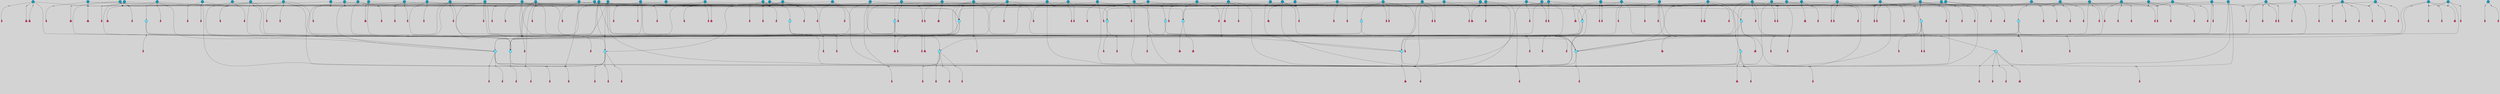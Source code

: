 // File exported with GEGELATI v1.3.1
// On the 2024-04-08 17:47:50
// With the File::TPGGraphDotExporter
digraph{
	graph[pad = "0.212, 0.055" bgcolor = lightgray]
	node[shape=circle style = filled label = ""]
		T3 [fillcolor="#66ddff"]
		T7 [fillcolor="#66ddff"]
		T9 [fillcolor="#66ddff"]
		T11 [fillcolor="#66ddff"]
		T24 [fillcolor="#66ddff"]
		T27 [fillcolor="#66ddff"]
		T54 [fillcolor="#66ddff"]
		T90 [fillcolor="#66ddff"]
		T111 [fillcolor="#66ddff"]
		T129 [fillcolor="#66ddff"]
		T150 [fillcolor="#66ddff"]
		T159 [fillcolor="#66ddff"]
		T175 [fillcolor="#1199bb"]
		T193 [fillcolor="#66ddff"]
		T194 [fillcolor="#66ddff"]
		T211 [fillcolor="#66ddff"]
		T212 [fillcolor="#66ddff"]
		T215 [fillcolor="#66ddff"]
		T217 [fillcolor="#1199bb"]
		T244 [fillcolor="#1199bb"]
		T245 [fillcolor="#1199bb"]
		T246 [fillcolor="#66ddff"]
		T255 [fillcolor="#1199bb"]
		T280 [fillcolor="#1199bb"]
		T284 [fillcolor="#1199bb"]
		T291 [fillcolor="#1199bb"]
		T294 [fillcolor="#1199bb"]
		T297 [fillcolor="#1199bb"]
		T300 [fillcolor="#1199bb"]
		T314 [fillcolor="#1199bb"]
		T316 [fillcolor="#1199bb"]
		T319 [fillcolor="#1199bb"]
		T320 [fillcolor="#1199bb"]
		T321 [fillcolor="#66ddff"]
		T322 [fillcolor="#1199bb"]
		T325 [fillcolor="#1199bb"]
		T330 [fillcolor="#1199bb"]
		T333 [fillcolor="#1199bb"]
		T354 [fillcolor="#1199bb"]
		T360 [fillcolor="#1199bb"]
		T368 [fillcolor="#1199bb"]
		T373 [fillcolor="#1199bb"]
		T376 [fillcolor="#1199bb"]
		T382 [fillcolor="#1199bb"]
		T387 [fillcolor="#1199bb"]
		T390 [fillcolor="#1199bb"]
		T392 [fillcolor="#1199bb"]
		T399 [fillcolor="#66ddff"]
		T400 [fillcolor="#1199bb"]
		T401 [fillcolor="#1199bb"]
		T404 [fillcolor="#1199bb"]
		T405 [fillcolor="#1199bb"]
		T410 [fillcolor="#1199bb"]
		T411 [fillcolor="#1199bb"]
		T412 [fillcolor="#1199bb"]
		T414 [fillcolor="#1199bb"]
		T415 [fillcolor="#1199bb"]
		T417 [fillcolor="#1199bb"]
		T418 [fillcolor="#1199bb"]
		T419 [fillcolor="#1199bb"]
		T420 [fillcolor="#1199bb"]
		T421 [fillcolor="#1199bb"]
		T422 [fillcolor="#1199bb"]
		T424 [fillcolor="#1199bb"]
		T425 [fillcolor="#1199bb"]
		T426 [fillcolor="#1199bb"]
		T391 [fillcolor="#1199bb"]
		T428 [fillcolor="#1199bb"]
		T429 [fillcolor="#1199bb"]
		T430 [fillcolor="#1199bb"]
		T431 [fillcolor="#1199bb"]
		T432 [fillcolor="#1199bb"]
		T433 [fillcolor="#1199bb"]
		T434 [fillcolor="#1199bb"]
		T435 [fillcolor="#1199bb"]
		T436 [fillcolor="#1199bb"]
		T437 [fillcolor="#1199bb"]
		T438 [fillcolor="#1199bb"]
		T439 [fillcolor="#1199bb"]
		T440 [fillcolor="#1199bb"]
		T116 [fillcolor="#1199bb"]
		T442 [fillcolor="#1199bb"]
		T443 [fillcolor="#1199bb"]
		T444 [fillcolor="#1199bb"]
		T447 [fillcolor="#1199bb"]
		T448 [fillcolor="#1199bb"]
		T279 [fillcolor="#1199bb"]
		T451 [fillcolor="#1199bb"]
		T452 [fillcolor="#1199bb"]
		T453 [fillcolor="#1199bb"]
		T454 [fillcolor="#1199bb"]
		T455 [fillcolor="#1199bb"]
		T456 [fillcolor="#1199bb"]
		T457 [fillcolor="#1199bb"]
		T458 [fillcolor="#1199bb"]
		T459 [fillcolor="#1199bb"]
		T460 [fillcolor="#1199bb"]
		T461 [fillcolor="#1199bb"]
		T462 [fillcolor="#1199bb"]
		T463 [fillcolor="#1199bb"]
		T464 [fillcolor="#1199bb"]
		T465 [fillcolor="#1199bb"]
		P3636 [fillcolor="#cccccc" shape=point] //6|
		I3636 [shape=box style=invis label="6|1&2|6#1|7&#92;n10|7&2|0#1|5&#92;n9|4&0|1#2|2&#92;n8|6&0|0#1|0&#92;n"]
		P3636 -> I3636[style=invis]
		A2994 [fillcolor="#ff3366" shape=box margin=0.03 width=0 height=0 label="3"]
		T3 -> P3636 -> A2994
		P3637 [fillcolor="#cccccc" shape=point] //3|
		I3637 [shape=box style=invis label="7|6&2|4#0|2&#92;n10|3&2|7#1|4&#92;n11|6&0|4#0|1&#92;n7|1&0|0#2|6&#92;n7|6&0|3#2|6&#92;n4|0&2|6#0|1&#92;n4|4&2|5#0|2&#92;n4|6&0|4#2|7&#92;n10|0&2|3#1|5&#92;n2|6&0|5#0|2&#92;n1|0&2|3#0|7&#92;n1|6&2|0#0|5&#92;n6|2&0|1#0|7&#92;n9|2&0|3#2|7&#92;n5|3&0|6#0|6&#92;n1|7&2|5#2|3&#92;n8|1&2|7#0|6&#92;n1|0&2|5#2|1&#92;n7|1&2|2#2|5&#92;n7|4&2|6#0|3&#92;n"]
		P3637 -> I3637[style=invis]
		A2995 [fillcolor="#ff3366" shape=box margin=0.03 width=0 height=0 label="4"]
		T3 -> P3637 -> A2995
		P3638 [fillcolor="#cccccc" shape=point] //-3|
		I3638 [shape=box style=invis label="1|6&2|7#0|7&#92;n10|2&0|7#1|3&#92;n9|6&2|7#2|2&#92;n5|3&0|7#0|7&#92;n1|6&2|3#0|0&#92;n2|3&2|3#2|2&#92;n5|1&2|6#0|6&#92;n"]
		P3638 -> I3638[style=invis]
		A2996 [fillcolor="#ff3366" shape=box margin=0.03 width=0 height=0 label="7"]
		T7 -> P3638 -> A2996
		P3639 [fillcolor="#cccccc" shape=point] //5|
		I3639 [shape=box style=invis label="0|5&2|3#0|1&#92;n0|6&2|1#2|4&#92;n6|2&2|6#0|7&#92;n7|4&0|3#0|1&#92;n5|4&0|7#1|6&#92;n9|1&0|5#2|2&#92;n6|3&2|3#1|7&#92;n11|7&2|4#1|6&#92;n2|5&0|1#0|0&#92;n4|7&0|0#0|2&#92;n6|2&0|6#0|0&#92;n2|1&2|6#2|4&#92;n10|0&2|0#1|0&#92;n6|6&2|4#0|6&#92;n"]
		P3639 -> I3639[style=invis]
		A2997 [fillcolor="#ff3366" shape=box margin=0.03 width=0 height=0 label="8"]
		T7 -> P3639 -> A2997
		P3640 [fillcolor="#cccccc" shape=point] //-6|
		I3640 [shape=box style=invis label="11|1&0|7#2|0&#92;n10|4&0|1#1|0&#92;n4|3&2|4#2|1&#92;n0|5&2|0#0|0&#92;n6|1&0|0#0|3&#92;n8|2&2|0#0|4&#92;n11|4&2|0#1|6&#92;n7|0&2|6#2|3&#92;n5|3&2|6#2|0&#92;n2|0&2|0#0|4&#92;n"]
		P3640 -> I3640[style=invis]
		A2998 [fillcolor="#ff3366" shape=box margin=0.03 width=0 height=0 label="9"]
		T9 -> P3640 -> A2998
		P3641 [fillcolor="#cccccc" shape=point] //2|
		I3641 [shape=box style=invis label="6|3&2|7#1|4&#92;n8|6&0|0#2|5&#92;n2|1&0|2#0|3&#92;n8|7&0|6#0|4&#92;n2|1&2|0#0|1&#92;n0|0&2|2#2|3&#92;n6|6&0|7#2|1&#92;n6|1&0|7#2|6&#92;n5|4&2|7#0|4&#92;n0|3&0|4#2|0&#92;n11|0&2|0#2|5&#92;n4|5&2|5#2|4&#92;n5|7&0|6#0|4&#92;n9|7&2|5#0|3&#92;n5|4&2|1#0|3&#92;n5|3&0|1#1|7&#92;n0|4&0|3#2|5&#92;n"]
		P3641 -> I3641[style=invis]
		A2999 [fillcolor="#ff3366" shape=box margin=0.03 width=0 height=0 label="10"]
		T9 -> P3641 -> A2999
		P3642 [fillcolor="#cccccc" shape=point] //6|
		I3642 [shape=box style=invis label="3|0&2|7#2|2&#92;n3|2&0|4#2|5&#92;n5|1&0|2#1|0&#92;n8|7&0|1#2|0&#92;n8|5&0|3#0|6&#92;n0|2&0|2#2|3&#92;n1|5&2|5#0|5&#92;n5|6&0|6#0|7&#92;n6|7&0|0#2|6&#92;n1|2&2|3#0|0&#92;n7|7&2|3#0|4&#92;n0|7&2|7#0|6&#92;n1|0&2|2#2|7&#92;n4|4&0|1#0|0&#92;n"]
		P3642 -> I3642[style=invis]
		A3000 [fillcolor="#ff3366" shape=box margin=0.03 width=0 height=0 label="11"]
		T11 -> P3642 -> A3000
		P3643 [fillcolor="#cccccc" shape=point] //-4|
		I3643 [shape=box style=invis label="4|1&0|4#2|6&#92;n1|2&2|2#2|0&#92;n1|2&2|0#0|6&#92;n8|4&2|3#2|5&#92;n5|5&2|1#1|0&#92;n"]
		P3643 -> I3643[style=invis]
		A3001 [fillcolor="#ff3366" shape=box margin=0.03 width=0 height=0 label="12"]
		T11 -> P3643 -> A3001
		P3644 [fillcolor="#cccccc" shape=point] //1|
		I3644 [shape=box style=invis label="5|1&0|6#2|7&#92;n2|4&0|4#2|2&#92;n0|6&0|5#0|4&#92;n10|6&2|5#1|6&#92;n9|3&0|1#1|7&#92;n10|3&2|2#1|0&#92;n5|0&0|0#2|1&#92;n11|3&2|3#1|5&#92;n10|3&0|1#1|0&#92;n2|4&0|1#0|1&#92;n0|2&0|3#2|4&#92;n9|2&2|1#2|5&#92;n11|7&2|6#2|6&#92;n"]
		P3644 -> I3644[style=invis]
		T24 -> P3644 -> T7
		P3645 [fillcolor="#cccccc" shape=point] //5|
		I3645 [shape=box style=invis label="3|0&2|0#0|1&#92;n3|0&0|7#0|1&#92;n5|3&0|2#2|6&#92;n4|4&2|4#2|6&#92;n11|2&0|7#1|6&#92;n2|7&2|2#2|5&#92;n9|3&2|6#2|7&#92;n7|7&0|0#0|4&#92;n6|1&2|4#2|3&#92;n5|4&2|0#1|6&#92;n1|3&0|7#0|4&#92;n"]
		P3645 -> I3645[style=invis]
		A3002 [fillcolor="#ff3366" shape=box margin=0.03 width=0 height=0 label="7"]
		T24 -> P3645 -> A3002
		P3646 [fillcolor="#cccccc" shape=point] //-2|
		I3646 [shape=box style=invis label="4|1&0|4#0|3&#92;n4|2&0|5#2|0&#92;n5|5&2|6#0|5&#92;n1|4&0|1#0|2&#92;n6|3&2|7#1|5&#92;n0|4&2|0#0|3&#92;n8|5&2|5#1|2&#92;n10|7&2|7#1|1&#92;n3|4&0|0#2|1&#92;n3|6&2|5#2|5&#92;n8|3&0|1#0|7&#92;n10|0&2|7#1|3&#92;n4|1&2|4#0|1&#92;n9|3&2|0#0|4&#92;n3|6&2|0#0|4&#92;n1|2&0|6#2|1&#92;n4|0&2|1#2|2&#92;n"]
		P3646 -> I3646[style=invis]
		A3003 [fillcolor="#ff3366" shape=box margin=0.03 width=0 height=0 label="14"]
		T24 -> P3646 -> A3003
		P3647 [fillcolor="#cccccc" shape=point] //2|
		I3647 [shape=box style=invis label="9|1&2|3#0|1&#92;n5|2&2|0#2|4&#92;n3|6&2|5#2|7&#92;n7|0&2|5#0|4&#92;n1|2&0|3#0|5&#92;n7|3&2|7#0|0&#92;n"]
		P3647 -> I3647[style=invis]
		A3004 [fillcolor="#ff3366" shape=box margin=0.03 width=0 height=0 label="2"]
		T27 -> P3647 -> A3004
		P3648 [fillcolor="#cccccc" shape=point] //-6|
		I3648 [shape=box style=invis label="7|5&0|4#0|4&#92;n11|0&2|5#2|1&#92;n"]
		P3648 -> I3648[style=invis]
		A3005 [fillcolor="#ff3366" shape=box margin=0.03 width=0 height=0 label="3"]
		T27 -> P3648 -> A3005
		T27 -> P3637
		P3649 [fillcolor="#cccccc" shape=point] //0|
		I3649 [shape=box style=invis label="2|5&0|1#0|6&#92;n6|1&2|2#2|7&#92;n8|0&0|3#1|4&#92;n4|3&2|5#2|4&#92;n8|1&2|4#0|0&#92;n6|6&0|1#2|6&#92;n11|7&2|4#2|5&#92;n6|2&2|4#0|2&#92;n8|5&2|4#2|4&#92;n2|1&2|1#2|2&#92;n2|7&2|5#2|6&#92;n9|7&0|5#0|4&#92;n1|2&0|5#2|6&#92;n4|2&2|3#2|7&#92;n3|3&2|1#0|2&#92;n"]
		P3649 -> I3649[style=invis]
		A3006 [fillcolor="#ff3366" shape=box margin=0.03 width=0 height=0 label="5"]
		T27 -> P3649 -> A3006
		P3650 [fillcolor="#cccccc" shape=point] //0|
		I3650 [shape=box style=invis label="4|0&0|3#2|7&#92;n10|2&0|3#1|7&#92;n3|5&0|2#0|3&#92;n4|5&0|0#2|1&#92;n10|7&2|0#1|2&#92;n5|3&2|3#1|6&#92;n9|5&2|0#0|4&#92;n5|4&2|7#0|2&#92;n10|3&2|7#1|4&#92;n7|2&0|1#2|6&#92;n8|6&0|5#0|5&#92;n8|7&2|3#0|5&#92;n2|6&2|4#0|0&#92;n"]
		P3650 -> I3650[style=invis]
		A3007 [fillcolor="#ff3366" shape=box margin=0.03 width=0 height=0 label="5"]
		T27 -> P3650 -> A3007
		P3651 [fillcolor="#cccccc" shape=point] //8|
		I3651 [shape=box style=invis label="9|0&0|1#2|0&#92;n10|1&2|5#1|4&#92;n8|2&2|6#0|4&#92;n2|4&2|5#2|3&#92;n4|2&2|2#0|2&#92;n7|5&0|2#0|0&#92;n8|2&2|1#1|3&#92;n8|7&0|7#2|1&#92;n1|1&0|0#0|7&#92;n5|6&2|5#1|0&#92;n6|6&2|5#0|0&#92;n11|4&0|3#2|6&#92;n4|2&2|4#0|7&#92;n5|6&0|1#2|0&#92;n11|3&0|2#0|7&#92;n"]
		P3651 -> I3651[style=invis]
		A3008 [fillcolor="#ff3366" shape=box margin=0.03 width=0 height=0 label="6"]
		T54 -> P3651 -> A3008
		T54 -> P3645
		P3652 [fillcolor="#cccccc" shape=point] //-10|
		I3652 [shape=box style=invis label="3|6&0|0#0|4&#92;n4|1&2|4#0|1&#92;n5|1&0|1#0|4&#92;n5|5&2|6#0|5&#92;n6|5&0|6#0|3&#92;n11|1&2|0#0|1&#92;n0|7&2|0#0|3&#92;n1|2&0|6#0|1&#92;n8|0&0|4#2|0&#92;n0|4&0|7#2|7&#92;n7|0&2|7#1|3&#92;n3|1&0|5#2|5&#92;n5|1&0|4#0|3&#92;n2|2&0|2#0|0&#92;n8|3&0|1#0|7&#92;n3|0&0|3#0|5&#92;n7|2&0|5#2|0&#92;n6|3&2|7#1|5&#92;n4|7&2|7#2|1&#92;n"]
		P3652 -> I3652[style=invis]
		A3009 [fillcolor="#ff3366" shape=box margin=0.03 width=0 height=0 label="14"]
		T54 -> P3652 -> A3009
		T54 -> P3639
		P3653 [fillcolor="#cccccc" shape=point] //-2|
		I3653 [shape=box style=invis label="8|4&2|1#2|5&#92;n4|1&0|7#2|1&#92;n5|7&2|3#2|2&#92;n10|4&2|5#1|7&#92;n10|0&2|6#1|3&#92;n4|5&2|7#0|6&#92;n9|5&2|4#0|4&#92;n2|4&0|5#0|7&#92;n11|1&2|4#2|6&#92;n5|6&0|7#1|2&#92;n2|7&2|7#2|6&#92;n5|2&0|5#1|5&#92;n3|0&0|6#0|2&#92;n4|0&0|4#2|4&#92;n4|4&2|6#0|7&#92;n10|6&2|0#1|4&#92;n9|7&0|3#1|4&#92;n1|4&2|6#0|3&#92;n11|5&2|6#0|3&#92;n0|3&0|5#0|1&#92;n"]
		P3653 -> I3653[style=invis]
		A3010 [fillcolor="#ff3366" shape=box margin=0.03 width=0 height=0 label="13"]
		T90 -> P3653 -> A3010
		P3654 [fillcolor="#cccccc" shape=point] //4|
		I3654 [shape=box style=invis label="7|1&2|6#1|3&#92;n10|1&0|3#1|6&#92;n8|5&2|3#2|1&#92;n11|5&0|0#2|6&#92;n4|1&0|6#0|0&#92;n11|1&0|2#0|3&#92;n2|0&2|1#0|7&#92;n"]
		P3654 -> I3654[style=invis]
		A3011 [fillcolor="#ff3366" shape=box margin=0.03 width=0 height=0 label="2"]
		T90 -> P3654 -> A3011
		P3655 [fillcolor="#cccccc" shape=point] //7|
		I3655 [shape=box style=invis label="10|3&0|1#1|4&#92;n4|6&0|0#0|2&#92;n4|5&0|6#0|0&#92;n4|3&0|6#2|1&#92;n7|0&0|3#1|2&#92;n4|7&0|6#0|5&#92;n7|6&0|7#0|6&#92;n6|6&0|0#0|3&#92;n11|1&0|4#2|5&#92;n10|2&0|3#1|2&#92;n"]
		P3655 -> I3655[style=invis]
		A3012 [fillcolor="#ff3366" shape=box margin=0.03 width=0 height=0 label="4"]
		T90 -> P3655 -> A3012
		P3656 [fillcolor="#cccccc" shape=point] //-3|
		I3656 [shape=box style=invis label="8|1&2|3#0|5&#92;n0|6&0|5#0|5&#92;n3|7&2|1#0|6&#92;n3|5&0|1#0|0&#92;n9|5&2|0#0|4&#92;n3|5&0|2#0|3&#92;n10|6&2|4#1|0&#92;n9|4&2|7#2|6&#92;n1|7&2|5#2|2&#92;n"]
		P3656 -> I3656[style=invis]
		A3013 [fillcolor="#ff3366" shape=box margin=0.03 width=0 height=0 label="5"]
		T90 -> P3656 -> A3013
		P3657 [fillcolor="#cccccc" shape=point] //-7|
		I3657 [shape=box style=invis label="3|0&2|0#0|1&#92;n1|1&0|2#0|4&#92;n11|2&0|7#1|6&#92;n9|7&0|0#0|4&#92;n3|0&0|7#0|1&#92;n9|3&2|6#2|7&#92;n5|3&0|2#2|6&#92;n6|1&2|4#2|3&#92;n5|4&2|0#1|6&#92;n1|3&0|7#0|7&#92;n"]
		P3657 -> I3657[style=invis]
		A3014 [fillcolor="#ff3366" shape=box margin=0.03 width=0 height=0 label="7"]
		T90 -> P3657 -> A3014
		P3658 [fillcolor="#cccccc" shape=point] //-5|
		I3658 [shape=box style=invis label="0|0&2|3#0|2&#92;n10|5&0|6#1|3&#92;n7|3&0|6#2|3&#92;n3|4&0|6#0|6&#92;n10|5&0|2#1|1&#92;n5|0&0|1#0|3&#92;n6|6&2|5#1|5&#92;n7|4&0|2#1|7&#92;n5|7&0|1#2|5&#92;n1|5&0|0#0|3&#92;n7|5&2|1#2|6&#92;n9|0&0|2#0|0&#92;n4|0&2|4#0|0&#92;n4|6&0|0#2|3&#92;n3|1&0|6#2|5&#92;n7|7&2|1#2|3&#92;n9|4&2|2#0|6&#92;n"]
		P3658 -> I3658[style=invis]
		T111 -> P3658 -> T9
		P3659 [fillcolor="#cccccc" shape=point] //7|
		I3659 [shape=box style=invis label="7|4&2|1#2|0&#92;n4|1&2|4#2|3&#92;n5|0&2|0#2|2&#92;n6|1&2|4#2|6&#92;n"]
		P3659 -> I3659[style=invis]
		A3015 [fillcolor="#ff3366" shape=box margin=0.03 width=0 height=0 label="9"]
		T111 -> P3659 -> A3015
		P3660 [fillcolor="#cccccc" shape=point] //2|
		I3660 [shape=box style=invis label="3|0&2|0#0|1&#92;n11|2&0|7#1|6&#92;n8|7&2|4#0|5&#92;n5|3&0|2#2|6&#92;n4|4&2|4#2|6&#92;n3|0&0|7#0|1&#92;n2|7&2|2#2|5&#92;n9|3&2|6#2|7&#92;n7|7&0|0#0|4&#92;n6|1&2|4#1|3&#92;n5|4&2|0#1|6&#92;n1|3&0|7#0|4&#92;n"]
		P3660 -> I3660[style=invis]
		A3016 [fillcolor="#ff3366" shape=box margin=0.03 width=0 height=0 label="7"]
		T111 -> P3660 -> A3016
		T111 -> P3640
		T129 -> P3651
		T129 -> P3645
		P3661 [fillcolor="#cccccc" shape=point] //10|
		I3661 [shape=box style=invis label="4|5&2|7#2|1&#92;n1|7&2|3#0|6&#92;n3|5&2|2#0|3&#92;n10|3&0|7#1|4&#92;n7|1&0|4#2|6&#92;n10|2&0|3#1|7&#92;n9|5&2|0#0|4&#92;n4|0&0|3#2|7&#92;n11|4&2|6#1|2&#92;n5|4&2|7#0|2&#92;n2|6&2|4#0|0&#92;n6|5&0|7#2|1&#92;n5|3&2|3#1|6&#92;n10|7&2|0#1|2&#92;n"]
		P3661 -> I3661[style=invis]
		A3017 [fillcolor="#ff3366" shape=box margin=0.03 width=0 height=0 label="5"]
		T129 -> P3661 -> A3017
		P3662 [fillcolor="#cccccc" shape=point] //5|
		I3662 [shape=box style=invis label="9|4&2|3#1|3&#92;n0|4&2|4#0|5&#92;n6|1&2|6#2|5&#92;n4|0&0|5#2|0&#92;n"]
		P3662 -> I3662[style=invis]
		A3018 [fillcolor="#ff3366" shape=box margin=0.03 width=0 height=0 label="7"]
		T129 -> P3662 -> A3018
		P3663 [fillcolor="#cccccc" shape=point] //6|
		I3663 [shape=box style=invis label="9|4&2|7#0|6&#92;n8|4&0|1#1|0&#92;n1|3&0|0#2|1&#92;n2|4&0|6#2|2&#92;n5|1&2|5#0|7&#92;n3|0&0|3#2|6&#92;n2|2&2|6#0|2&#92;n8|4&0|4#2|2&#92;n5|1&2|4#0|3&#92;n9|4&0|6#0|6&#92;n5|0&2|2#1|5&#92;n11|7&0|0#1|1&#92;n0|4&0|3#0|3&#92;n7|7&2|4#2|5&#92;n1|5&0|1#2|1&#92;n"]
		P3663 -> I3663[style=invis]
		A3019 [fillcolor="#ff3366" shape=box margin=0.03 width=0 height=0 label="1"]
		T129 -> P3663 -> A3019
		P3664 [fillcolor="#cccccc" shape=point] //-3|
		I3664 [shape=box style=invis label="2|6&0|0#0|7&#92;n9|6&2|0#0|6&#92;n3|0&0|5#0|1&#92;n5|5&0|4#0|3&#92;n6|1&2|4#2|3&#92;n2|7&2|2#2|5&#92;n5|3&0|2#2|6&#92;n7|7&0|0#0|4&#92;n5|4&2|0#1|6&#92;n9|3&2|6#2|7&#92;n1|3&0|7#0|4&#92;n"]
		P3664 -> I3664[style=invis]
		A3020 [fillcolor="#ff3366" shape=box margin=0.03 width=0 height=0 label="7"]
		T150 -> P3664 -> A3020
		P3665 [fillcolor="#cccccc" shape=point] //4|
		I3665 [shape=box style=invis label="6|0&0|7#1|0&#92;n8|6&2|6#2|7&#92;n"]
		P3665 -> I3665[style=invis]
		A3021 [fillcolor="#ff3366" shape=box margin=0.03 width=0 height=0 label="3"]
		T150 -> P3665 -> A3021
		P3666 [fillcolor="#cccccc" shape=point] //0|
		I3666 [shape=box style=invis label="2|5&0|1#0|6&#92;n6|1&2|2#2|7&#92;n8|0&0|3#1|4&#92;n11|7&2|4#2|5&#92;n8|1&2|4#0|0&#92;n6|6&0|1#2|6&#92;n7|0&2|4#1|0&#92;n4|1&2|5#2|4&#92;n6|2&2|4#0|2&#92;n8|5&2|4#2|4&#92;n2|1&2|1#2|2&#92;n2|7&2|5#2|6&#92;n9|7&0|5#0|4&#92;n1|2&0|5#2|6&#92;n4|2&2|3#2|7&#92;n3|3&2|1#0|2&#92;n"]
		P3666 -> I3666[style=invis]
		A3022 [fillcolor="#ff3366" shape=box margin=0.03 width=0 height=0 label="5"]
		T150 -> P3666 -> A3022
		P3667 [fillcolor="#cccccc" shape=point] //-8|
		I3667 [shape=box style=invis label="7|5&0|4#2|4&#92;n"]
		P3667 -> I3667[style=invis]
		A3023 [fillcolor="#ff3366" shape=box margin=0.03 width=0 height=0 label="3"]
		T150 -> P3667 -> A3023
		P3668 [fillcolor="#cccccc" shape=point] //7|
		I3668 [shape=box style=invis label="1|6&2|7#0|7&#92;n9|6&2|7#2|2&#92;n10|2&0|7#1|0&#92;n1|6&2|3#0|0&#92;n5|0&2|2#1|1&#92;n2|3&2|3#2|2&#92;n5|1&2|6#0|6&#92;n"]
		P3668 -> I3668[style=invis]
		T150 -> P3668 -> T90
		P3669 [fillcolor="#cccccc" shape=point] //7|
		I3669 [shape=box style=invis label="7|0&2|1#2|0&#92;n9|7&2|1#1|7&#92;n8|2&0|1#1|0&#92;n6|6&0|2#1|1&#92;n2|2&0|5#0|0&#92;n5|7&0|0#2|1&#92;n5|1&2|5#1|5&#92;n4|7&2|4#2|3&#92;n10|5&2|2#1|5&#92;n1|3&2|2#2|0&#92;n10|2&2|6#1|5&#92;n"]
		P3669 -> I3669[style=invis]
		A3024 [fillcolor="#ff3366" shape=box margin=0.03 width=0 height=0 label="1"]
		T159 -> P3669 -> A3024
		P3670 [fillcolor="#cccccc" shape=point] //7|
		I3670 [shape=box style=invis label="7|4&2|7#0|4&#92;n4|6&0|1#2|5&#92;n2|1&2|3#0|0&#92;n4|3&2|0#0|1&#92;n0|0&2|7#2|7&#92;n7|7&0|5#2|3&#92;n5|0&2|1#2|2&#92;n10|0&0|4#1|2&#92;n4|4&0|7#0|0&#92;n6|7&0|2#0|1&#92;n1|4&2|5#0|4&#92;n"]
		P3670 -> I3670[style=invis]
		A3025 [fillcolor="#ff3366" shape=box margin=0.03 width=0 height=0 label="0"]
		T159 -> P3670 -> A3025
		P3671 [fillcolor="#cccccc" shape=point] //5|
		I3671 [shape=box style=invis label="0|5&2|3#0|1&#92;n0|6&2|1#2|4&#92;n6|2&2|6#0|7&#92;n9|0&2|7#1|1&#92;n7|4&0|3#0|1&#92;n11|7&2|4#1|6&#92;n9|1&0|5#2|2&#92;n5|4&0|7#1|6&#92;n2|5&0|1#0|0&#92;n4|7&0|0#0|2&#92;n6|2&0|6#0|0&#92;n2|1&2|6#2|4&#92;n10|0&0|0#1|0&#92;n6|6&2|4#0|6&#92;n"]
		P3671 -> I3671[style=invis]
		T159 -> P3671 -> T129
		P3672 [fillcolor="#cccccc" shape=point] //3|
		I3672 [shape=box style=invis label="4|7&0|7#2|7&#92;n11|5&2|6#0|2&#92;n5|5&2|6#2|0&#92;n3|2&0|6#0|3&#92;n10|2&2|5#1|5&#92;n9|4&2|3#1|5&#92;n2|5&2|7#2|4&#92;n11|3&2|5#1|0&#92;n7|0&0|7#2|1&#92;n1|2&0|5#0|1&#92;n"]
		P3672 -> I3672[style=invis]
		A3026 [fillcolor="#ff3366" shape=box margin=0.03 width=0 height=0 label="5"]
		T175 -> P3672 -> A3026
		P3673 [fillcolor="#cccccc" shape=point] //2|
		I3673 [shape=box style=invis label="7|1&0|6#0|1&#92;n5|2&2|5#1|6&#92;n10|1&2|1#1|1&#92;n4|7&0|4#2|2&#92;n11|7&0|4#2|7&#92;n5|0&0|5#1|7&#92;n8|2&0|5#2|4&#92;n10|0&2|6#1|6&#92;n5|1&0|1#2|3&#92;n1|6&2|0#0|1&#92;n9|6&2|2#1|4&#92;n3|4&2|3#0|0&#92;n10|1&0|1#1|0&#92;n2|2&0|1#2|1&#92;n3|1&2|7#0|3&#92;n"]
		P3673 -> I3673[style=invis]
		A3027 [fillcolor="#ff3366" shape=box margin=0.03 width=0 height=0 label="10"]
		T175 -> P3673 -> A3027
		P3674 [fillcolor="#cccccc" shape=point] //-1|
		I3674 [shape=box style=invis label="1|7&2|1#0|6&#92;n8|1&2|3#0|5&#92;n10|6&2|7#1|0&#92;n1|7&2|5#0|2&#92;n0|3&0|3#2|2&#92;n3|5&0|1#0|0&#92;n3|5&0|2#0|3&#92;n1|5&2|0#0|4&#92;n5|7&2|2#2|5&#92;n4|0&2|3#0|3&#92;n"]
		P3674 -> I3674[style=invis]
		T175 -> P3674 -> T3
		P3675 [fillcolor="#cccccc" shape=point] //-3|
		I3675 [shape=box style=invis label="6|3&2|4#1|4&#92;n5|3&0|1#1|7&#92;n2|1&0|2#2|3&#92;n8|7&0|6#0|4&#92;n2|1&2|0#0|1&#92;n0|0&2|2#2|3&#92;n6|1&0|7#2|6&#92;n5|7&0|2#0|4&#92;n0|3&0|4#2|0&#92;n11|0&2|0#2|5&#92;n6|0&2|0#1|4&#92;n8|6&0|2#2|5&#92;n5|4&2|1#0|3&#92;n9|7&2|5#0|3&#92;n5|4&2|7#0|4&#92;n"]
		P3675 -> I3675[style=invis]
		A3028 [fillcolor="#ff3366" shape=box margin=0.03 width=0 height=0 label="10"]
		T175 -> P3675 -> A3028
		P3676 [fillcolor="#cccccc" shape=point] //4|
		I3676 [shape=box style=invis label="7|1&0|6#0|1&#92;n5|2&2|5#1|6&#92;n10|1&2|1#1|1&#92;n9|6&2|2#1|4&#92;n4|7&0|4#2|2&#92;n9|6&0|4#1|1&#92;n10|0&2|6#1|6&#92;n5|1&0|1#2|3&#92;n1|6&2|0#0|1&#92;n8|2&0|5#2|4&#92;n3|4&2|3#0|0&#92;n10|1&0|5#1|0&#92;n2|2&0|1#2|1&#92;n3|1&2|7#0|3&#92;n"]
		P3676 -> I3676[style=invis]
		A3029 [fillcolor="#ff3366" shape=box margin=0.03 width=0 height=0 label="10"]
		T175 -> P3676 -> A3029
		P3677 [fillcolor="#cccccc" shape=point] //-2|
		I3677 [shape=box style=invis label="1|0&0|3#0|3&#92;n2|7&0|4#0|4&#92;n11|6&2|1#1|4&#92;n6|1&2|5#0|0&#92;n2|0&2|0#0|6&#92;n1|3&2|1#0|4&#92;n"]
		P3677 -> I3677[style=invis]
		A3030 [fillcolor="#ff3366" shape=box margin=0.03 width=0 height=0 label="2"]
		T193 -> P3677 -> A3030
		P3678 [fillcolor="#cccccc" shape=point] //3|
		I3678 [shape=box style=invis label="5|4&2|7#0|4&#92;n0|4&0|3#2|5&#92;n8|6&0|0#2|5&#92;n2|1&0|2#0|3&#92;n9|7&0|6#0|4&#92;n0|0&2|2#2|3&#92;n6|6&0|7#2|1&#92;n6|1&0|7#2|6&#92;n0|3&0|4#2|0&#92;n11|0&2|0#2|5&#92;n4|5&2|5#2|4&#92;n5|3&0|1#1|7&#92;n9|7&2|2#0|3&#92;n5|4&2|1#0|3&#92;n5|0&0|6#0|4&#92;n0|0&0|1#2|0&#92;n"]
		P3678 -> I3678[style=invis]
		A3031 [fillcolor="#ff3366" shape=box margin=0.03 width=0 height=0 label="10"]
		T193 -> P3678 -> A3031
		T193 -> P3674
		P3679 [fillcolor="#cccccc" shape=point] //10|
		I3679 [shape=box style=invis label="6|1&2|4#2|3&#92;n3|0&0|7#0|1&#92;n5|3&0|2#2|6&#92;n4|4&0|4#2|6&#92;n5|4&2|0#1|6&#92;n10|5&0|6#1|5&#92;n2|5&2|1#2|2&#92;n1|3&0|7#0|4&#92;n3|0&2|0#0|1&#92;n11|2&0|5#1|6&#92;n9|3&2|6#2|7&#92;n7|7&0|0#0|4&#92;n"]
		P3679 -> I3679[style=invis]
		A3032 [fillcolor="#ff3366" shape=box margin=0.03 width=0 height=0 label="7"]
		T193 -> P3679 -> A3032
		P3680 [fillcolor="#cccccc" shape=point] //5|
		I3680 [shape=box style=invis label="3|0&2|0#2|1&#92;n3|0&0|7#0|1&#92;n5|3&0|2#2|6&#92;n4|4&2|4#2|6&#92;n5|4&2|0#1|6&#92;n2|7&2|2#2|5&#92;n1|3&0|7#0|4&#92;n11|6&2|2#0|7&#92;n7|7&0|0#0|4&#92;n6|1&2|4#2|3&#92;n11|0&0|7#1|6&#92;n9|3&2|6#2|7&#92;n"]
		P3680 -> I3680[style=invis]
		A3033 [fillcolor="#ff3366" shape=box margin=0.03 width=0 height=0 label="7"]
		T194 -> P3680 -> A3033
		P3681 [fillcolor="#cccccc" shape=point] //4|
		I3681 [shape=box style=invis label="7|1&0|6#0|1&#92;n6|7&2|7#1|7&#92;n10|1&2|1#1|1&#92;n9|6&2|2#1|4&#92;n4|7&0|4#2|2&#92;n9|6&0|5#1|1&#92;n10|0&2|6#1|6&#92;n5|1&0|1#2|3&#92;n10|1&0|5#1|0&#92;n3|4&2|3#0|0&#92;n8|2&0|5#2|4&#92;n1|6&2|0#0|0&#92;n2|3&0|1#2|6&#92;n5|2&2|2#1|6&#92;n2|2&0|1#2|1&#92;n3|1&2|7#0|3&#92;n6|7&2|3#0|4&#92;n"]
		P3681 -> I3681[style=invis]
		A3034 [fillcolor="#ff3366" shape=box margin=0.03 width=0 height=0 label="10"]
		T194 -> P3681 -> A3034
		P3682 [fillcolor="#cccccc" shape=point] //-4|
		I3682 [shape=box style=invis label="0|4&0|0#2|7&#92;n8|5&2|4#2|4&#92;n4|3&2|5#2|4&#92;n11|7&2|2#2|5&#92;n6|5&2|2#2|7&#92;n3|2&0|7#0|7&#92;n3|3&2|1#0|3&#92;n2|6&0|3#2|5&#92;n0|1&2|6#2|2&#92;n8|2&0|0#1|6&#92;n0|7&0|5#0|4&#92;n9|5&0|3#2|7&#92;n2|7&2|5#2|6&#92;n9|0&2|0#0|1&#92;n1|2&2|4#0|2&#92;n"]
		P3682 -> I3682[style=invis]
		T194 -> P3682 -> T27
		T194 -> P3670
		P3683 [fillcolor="#cccccc" shape=point] //5|
		I3683 [shape=box style=invis label="3|0&2|0#0|1&#92;n3|0&0|7#0|1&#92;n5|3&0|2#2|6&#92;n4|4&2|4#2|6&#92;n11|2&0|7#1|6&#92;n2|7&2|2#2|5&#92;n9|3&2|6#2|7&#92;n7|7&0|0#0|4&#92;n6|1&2|4#2|3&#92;n5|4&2|0#1|6&#92;n1|3&0|7#0|4&#92;n"]
		P3683 -> I3683[style=invis]
		A3035 [fillcolor="#ff3366" shape=box margin=0.03 width=0 height=0 label="7"]
		T211 -> P3683 -> A3035
		P3684 [fillcolor="#cccccc" shape=point] //10|
		I3684 [shape=box style=invis label="4|5&2|7#2|1&#92;n1|7&2|3#0|6&#92;n3|5&2|2#0|3&#92;n10|3&0|7#1|4&#92;n7|1&0|4#2|6&#92;n10|2&0|3#1|7&#92;n9|5&2|0#0|4&#92;n4|0&0|3#2|7&#92;n11|4&2|6#1|2&#92;n5|4&2|7#0|2&#92;n2|6&2|4#0|0&#92;n6|5&0|7#2|1&#92;n5|3&2|3#1|6&#92;n10|7&2|0#1|2&#92;n"]
		P3684 -> I3684[style=invis]
		A3036 [fillcolor="#ff3366" shape=box margin=0.03 width=0 height=0 label="5"]
		T211 -> P3684 -> A3036
		P3685 [fillcolor="#cccccc" shape=point] //8|
		I3685 [shape=box style=invis label="9|0&0|1#2|0&#92;n10|1&2|5#1|4&#92;n8|2&2|6#0|4&#92;n2|4&2|5#2|3&#92;n4|2&2|2#0|2&#92;n7|5&0|2#0|0&#92;n8|2&2|1#1|3&#92;n8|7&0|7#2|1&#92;n1|1&0|0#0|7&#92;n5|6&2|5#1|0&#92;n6|6&2|5#0|0&#92;n11|4&0|3#2|6&#92;n4|2&2|4#0|7&#92;n5|6&0|1#2|0&#92;n11|3&0|2#0|7&#92;n"]
		P3685 -> I3685[style=invis]
		A3037 [fillcolor="#ff3366" shape=box margin=0.03 width=0 height=0 label="6"]
		T211 -> P3685 -> A3037
		P3686 [fillcolor="#cccccc" shape=point] //5|
		I3686 [shape=box style=invis label="0|5&2|3#0|1&#92;n0|6&2|1#2|4&#92;n6|2&2|6#0|7&#92;n9|0&2|7#1|1&#92;n7|4&0|3#0|1&#92;n11|7&2|4#1|6&#92;n9|1&0|5#2|2&#92;n5|4&0|7#1|6&#92;n2|5&0|1#0|0&#92;n4|7&0|0#0|2&#92;n6|2&0|6#0|0&#92;n2|1&2|6#2|4&#92;n10|0&0|0#1|0&#92;n6|6&2|4#0|6&#92;n"]
		P3686 -> I3686[style=invis]
		T212 -> P3686 -> T211
		P3687 [fillcolor="#cccccc" shape=point] //6|
		I3687 [shape=box style=invis label="9|4&2|7#0|6&#92;n8|4&0|1#1|0&#92;n1|3&0|0#2|1&#92;n2|4&0|6#2|2&#92;n5|1&2|5#0|7&#92;n3|0&0|3#2|6&#92;n2|2&2|6#0|2&#92;n8|4&0|4#2|2&#92;n5|1&2|4#0|3&#92;n9|4&0|6#0|6&#92;n5|0&2|2#1|5&#92;n11|7&0|0#1|1&#92;n0|4&0|3#0|3&#92;n7|7&2|4#2|5&#92;n1|5&0|1#2|1&#92;n"]
		P3687 -> I3687[style=invis]
		A3038 [fillcolor="#ff3366" shape=box margin=0.03 width=0 height=0 label="1"]
		T211 -> P3687 -> A3038
		P3688 [fillcolor="#cccccc" shape=point] //7|
		I3688 [shape=box style=invis label="7|4&2|7#0|4&#92;n4|6&0|1#2|5&#92;n2|1&2|3#0|0&#92;n4|3&2|0#0|1&#92;n0|0&2|7#2|7&#92;n7|7&0|5#2|3&#92;n5|0&2|1#2|2&#92;n10|0&0|4#1|2&#92;n4|4&0|7#0|0&#92;n6|7&0|2#0|1&#92;n1|4&2|5#0|4&#92;n"]
		P3688 -> I3688[style=invis]
		A3039 [fillcolor="#ff3366" shape=box margin=0.03 width=0 height=0 label="0"]
		T212 -> P3688 -> A3039
		P3689 [fillcolor="#cccccc" shape=point] //5|
		I3689 [shape=box style=invis label="9|4&2|3#1|3&#92;n0|4&2|4#0|5&#92;n6|1&2|6#2|5&#92;n4|0&0|5#2|0&#92;n"]
		P3689 -> I3689[style=invis]
		A3040 [fillcolor="#ff3366" shape=box margin=0.03 width=0 height=0 label="7"]
		T211 -> P3689 -> A3040
		P3690 [fillcolor="#cccccc" shape=point] //7|
		I3690 [shape=box style=invis label="7|0&2|1#2|0&#92;n9|7&2|1#1|7&#92;n8|2&0|1#1|0&#92;n6|6&0|2#1|1&#92;n2|2&0|5#0|0&#92;n5|7&0|0#2|1&#92;n5|1&2|5#1|5&#92;n4|7&2|4#2|3&#92;n10|5&2|2#1|5&#92;n1|3&2|2#2|0&#92;n10|2&2|6#1|5&#92;n"]
		P3690 -> I3690[style=invis]
		A3041 [fillcolor="#ff3366" shape=box margin=0.03 width=0 height=0 label="1"]
		T212 -> P3690 -> A3041
		P3691 [fillcolor="#cccccc" shape=point] //-1|
		I3691 [shape=box style=invis label="11|7&2|0#1|7&#92;n1|5&2|4#2|4&#92;n4|3&0|1#0|5&#92;n1|6&0|0#0|4&#92;n8|6&2|4#0|0&#92;n4|0&0|0#0|5&#92;n10|4&2|0#1|0&#92;n9|6&2|5#1|3&#92;n0|7&2|1#0|5&#92;n0|6&2|3#2|0&#92;n4|4&0|5#0|1&#92;n"]
		P3691 -> I3691[style=invis]
		A3042 [fillcolor="#ff3366" shape=box margin=0.03 width=0 height=0 label="12"]
		T215 -> P3691 -> A3042
		P3692 [fillcolor="#cccccc" shape=point] //1|
		I3692 [shape=box style=invis label="9|3&0|0#1|1&#92;n4|6&0|5#0|7&#92;n3|6&0|0#2|0&#92;n6|2&2|5#1|4&#92;n8|7&0|7#0|0&#92;n5|0&2|6#0|6&#92;n"]
		P3692 -> I3692[style=invis]
		A3043 [fillcolor="#ff3366" shape=box margin=0.03 width=0 height=0 label="5"]
		T215 -> P3692 -> A3043
		P3693 [fillcolor="#cccccc" shape=point] //5|
		I3693 [shape=box style=invis label="4|4&0|6#2|1&#92;n7|6&0|1#1|4&#92;n6|2&0|7#1|3&#92;n9|1&2|6#0|7&#92;n1|6&2|3#0|0&#92;n2|3&2|3#2|2&#92;n1|0&2|7#2|7&#92;n10|3&0|7#1|7&#92;n"]
		P3693 -> I3693[style=invis]
		A3044 [fillcolor="#ff3366" shape=box margin=0.03 width=0 height=0 label="7"]
		T215 -> P3693 -> A3044
		T217 -> P3645
		P3694 [fillcolor="#cccccc" shape=point] //5|
		I3694 [shape=box style=invis label="6|7&0|4#1|5&#92;n11|4&2|0#1|6&#92;n5|3&2|6#2|0&#92;n10|2&2|2#1|4&#92;n2|2&2|2#0|3&#92;n2|0&2|0#0|4&#92;n11|1&0|7#2|0&#92;n11|0&2|0#0|0&#92;n3|2&0|3#2|2&#92;n10|1&2|6#1|1&#92;n7|0&2|6#2|4&#92;n"]
		P3694 -> I3694[style=invis]
		A3045 [fillcolor="#ff3366" shape=box margin=0.03 width=0 height=0 label="9"]
		T217 -> P3694 -> A3045
		T217 -> P3654
		T217 -> P3686
		P3695 [fillcolor="#cccccc" shape=point] //5|
		I3695 [shape=box style=invis label="1|6&2|7#0|7&#92;n9|2&2|7#2|2&#92;n10|2&0|7#1|3&#92;n5|3&0|7#0|7&#92;n7|0&2|7#2|2&#92;n1|6&2|3#0|0&#92;n2|3&2|3#2|2&#92;n"]
		P3695 -> I3695[style=invis]
		A3046 [fillcolor="#ff3366" shape=box margin=0.03 width=0 height=0 label="7"]
		T244 -> P3695 -> A3046
		T244 -> P3639
		P3696 [fillcolor="#cccccc" shape=point] //9|
		I3696 [shape=box style=invis label="0|5&2|3#0|1&#92;n0|6&2|1#2|4&#92;n6|2&2|6#0|0&#92;n9|0&2|7#1|1&#92;n7|4&0|3#0|1&#92;n11|7&2|4#1|6&#92;n9|1&0|5#2|2&#92;n5|4&0|7#1|6&#92;n2|5&0|1#0|0&#92;n4|7&0|0#0|2&#92;n6|2&2|6#0|7&#92;n2|1&2|6#2|4&#92;n10|0&0|0#1|0&#92;n6|6&2|4#0|6&#92;n"]
		P3696 -> I3696[style=invis]
		T244 -> P3696 -> T211
		P3697 [fillcolor="#cccccc" shape=point] //3|
		I3697 [shape=box style=invis label="7|1&2|6#2|3&#92;n10|1&0|3#1|6&#92;n4|1&0|6#0|0&#92;n2|0&2|1#2|7&#92;n11|1&0|2#0|3&#92;n"]
		P3697 -> I3697[style=invis]
		A3047 [fillcolor="#ff3366" shape=box margin=0.03 width=0 height=0 label="2"]
		T244 -> P3697 -> A3047
		T245 -> P3637
		P3698 [fillcolor="#cccccc" shape=point] //10|
		I3698 [shape=box style=invis label="10|2&0|7#1|3&#92;n1|0&2|1#0|1&#92;n5|1&2|7#0|7&#92;n2|3&2|3#2|2&#92;n0|0&2|7#2|2&#92;n"]
		P3698 -> I3698[style=invis]
		A3048 [fillcolor="#ff3366" shape=box margin=0.03 width=0 height=0 label="7"]
		T245 -> P3698 -> A3048
		P3699 [fillcolor="#cccccc" shape=point] //-10|
		I3699 [shape=box style=invis label="9|0&0|1#2|0&#92;n10|1&2|5#1|4&#92;n5|6&2|5#1|0&#92;n5|7&2|3#0|6&#92;n4|2&2|2#0|2&#92;n8|7&0|7#2|1&#92;n8|6&2|1#1|3&#92;n0|6&2|3#0|4&#92;n5|6&0|1#2|0&#92;n2|7&0|0#0|4&#92;n1|1&0|0#2|7&#92;n2|4&2|2#2|3&#92;n6|6&2|5#0|0&#92;n8|2&2|6#0|4&#92;n11|4&0|5#2|6&#92;n7|5&0|2#0|0&#92;n10|0&2|1#1|3&#92;n11|3&0|2#0|7&#92;n"]
		P3699 -> I3699[style=invis]
		A3049 [fillcolor="#ff3366" shape=box margin=0.03 width=0 height=0 label="6"]
		T245 -> P3699 -> A3049
		P3700 [fillcolor="#cccccc" shape=point] //4|
		I3700 [shape=box style=invis label="6|7&0|3#1|5&#92;n10|1&2|6#1|1&#92;n5|3&2|6#2|0&#92;n10|2&2|2#1|4&#92;n7|0&2|6#2|4&#92;n2|2&2|2#0|3&#92;n11|1&0|4#2|0&#92;n11|0&2|0#0|0&#92;n3|2&0|3#2|2&#92;n11|4&2|0#1|6&#92;n2|0&2|0#0|4&#92;n"]
		P3700 -> I3700[style=invis]
		A3050 [fillcolor="#ff3366" shape=box margin=0.03 width=0 height=0 label="9"]
		T245 -> P3700 -> A3050
		T246 -> P3670
		T246 -> P3671
		P3701 [fillcolor="#cccccc" shape=point] //5|
		I3701 [shape=box style=invis label="9|4&2|3#1|3&#92;n0|4&2|4#0|5&#92;n6|1&2|6#2|5&#92;n8|5&2|2#1|7&#92;n0|0&0|5#2|0&#92;n"]
		P3701 -> I3701[style=invis]
		A3051 [fillcolor="#ff3366" shape=box margin=0.03 width=0 height=0 label="7"]
		T246 -> P3701 -> A3051
		T255 -> P3674
		P3702 [fillcolor="#cccccc" shape=point] //-9|
		I3702 [shape=box style=invis label="7|1&0|0#2|6&#92;n1|6&0|4#2|7&#92;n7|6&2|4#0|2&#92;n10|7&2|1#1|3&#92;n7|6&0|3#2|6&#92;n4|0&2|2#2|1&#92;n1|0&0|5#2|3&#92;n6|1&2|6#1|1&#92;n7|4&2|6#1|0&#92;n9|5&0|1#0|2&#92;n9|2&0|3#0|7&#92;n6|0&2|7#0|6&#92;n10|5&2|3#1|5&#92;n10|0&2|7#1|4&#92;n1|0&2|3#0|7&#92;n5|2&0|6#0|6&#92;n2|6&0|1#0|2&#92;n7|4&2|5#0|3&#92;n3|6&2|4#0|5&#92;n1|6&2|0#0|5&#92;n"]
		P3702 -> I3702[style=invis]
		A3052 [fillcolor="#ff3366" shape=box margin=0.03 width=0 height=0 label="4"]
		T255 -> P3702 -> A3052
		P3703 [fillcolor="#cccccc" shape=point] //7|
		I3703 [shape=box style=invis label="9|6&2|6#1|3&#92;n9|7&2|0#1|7&#92;n3|0&2|0#0|0&#92;n1|6&0|0#0|4&#92;n7|4&0|3#0|1&#92;n"]
		P3703 -> I3703[style=invis]
		A3053 [fillcolor="#ff3366" shape=box margin=0.03 width=0 height=0 label="12"]
		T255 -> P3703 -> A3053
		P3704 [fillcolor="#cccccc" shape=point] //-9|
		I3704 [shape=box style=invis label="11|5&0|0#2|6&#92;n8|5&2|3#2|1&#92;n7|1&0|6#1|3&#92;n11|4&0|2#0|1&#92;n9|0&2|7#1|6&#92;n10|1&0|3#1|6&#92;n0|3&0|4#2|5&#92;n5|7&2|3#1|6&#92;n2|0&2|1#0|7&#92;n"]
		P3704 -> I3704[style=invis]
		A3054 [fillcolor="#ff3366" shape=box margin=0.03 width=0 height=0 label="2"]
		T255 -> P3704 -> A3054
		P3705 [fillcolor="#cccccc" shape=point] //-7|
		I3705 [shape=box style=invis label="9|1&2|7#2|1&#92;n7|0&2|0#2|7&#92;n2|3&2|3#2|2&#92;n8|5&2|1#0|3&#92;n5|5&0|7#0|1&#92;n1|6&2|7#0|7&#92;n10|2&0|7#1|3&#92;n6|4&2|2#2|4&#92;n0|6&2|5#0|2&#92;n"]
		P3705 -> I3705[style=invis]
		A3055 [fillcolor="#ff3366" shape=box margin=0.03 width=0 height=0 label="7"]
		T255 -> P3705 -> A3055
		T280 -> P3691
		P3706 [fillcolor="#cccccc" shape=point] //3|
		I3706 [shape=box style=invis label="0|4&2|7#0|0&#92;n2|5&2|1#0|5&#92;n10|3&2|2#1|6&#92;n4|3&2|2#0|5&#92;n5|3&0|0#0|6&#92;n9|4&2|2#0|2&#92;n9|1&0|1#0|4&#92;n8|3&2|6#0|3&#92;n1|2&2|6#0|1&#92;n10|0&2|1#1|5&#92;n"]
		P3706 -> I3706[style=invis]
		A3056 [fillcolor="#ff3366" shape=box margin=0.03 width=0 height=0 label="7"]
		T280 -> P3706 -> A3056
		P3707 [fillcolor="#cccccc" shape=point] //3|
		I3707 [shape=box style=invis label="10|4&0|5#1|2&#92;n10|7&2|3#1|4&#92;n1|5&2|4#0|2&#92;n2|0&2|6#0|3&#92;n2|0&2|4#2|0&#92;n2|5&2|1#0|0&#92;n1|1&2|3#2|1&#92;n11|7&0|5#2|7&#92;n5|0&2|6#0|3&#92;n"]
		P3707 -> I3707[style=invis]
		A3057 [fillcolor="#ff3366" shape=box margin=0.03 width=0 height=0 label="2"]
		T280 -> P3707 -> A3057
		P3708 [fillcolor="#cccccc" shape=point] //-9|
		I3708 [shape=box style=invis label="10|3&0|5#1|7&#92;n9|0&2|4#1|3&#92;n"]
		P3708 -> I3708[style=invis]
		A3058 [fillcolor="#ff3366" shape=box margin=0.03 width=0 height=0 label="3"]
		T280 -> P3708 -> A3058
		P3709 [fillcolor="#cccccc" shape=point] //1|
		I3709 [shape=box style=invis label="2|2&2|3#0|2&#92;n2|2&0|5#2|5&#92;n8|4&0|1#1|0&#92;n9|7&0|6#0|3&#92;n5|1&2|2#0|7&#92;n10|7&0|7#1|3&#92;n7|7&2|4#2|5&#92;n5|5&0|2#2|1&#92;n2|6&2|2#0|0&#92;n9|3&2|2#2|0&#92;n0|6&0|6#2|2&#92;n7|7&0|1#2|3&#92;n3|6&0|1#0|5&#92;n1|5&0|1#2|7&#92;n"]
		P3709 -> I3709[style=invis]
		A3059 [fillcolor="#ff3366" shape=box margin=0.03 width=0 height=0 label="1"]
		T284 -> P3709 -> A3059
		P3710 [fillcolor="#cccccc" shape=point] //-9|
		I3710 [shape=box style=invis label="4|7&2|6#0|5&#92;n11|3&0|2#2|6&#92;n10|2&2|4#1|6&#92;n3|0&2|6#2|7&#92;n4|3&0|5#0|7&#92;n2|3&0|7#0|7&#92;n10|6&0|7#1|5&#92;n10|1&2|2#1|1&#92;n1|7&0|3#2|6&#92;n"]
		P3710 -> I3710[style=invis]
		A3060 [fillcolor="#ff3366" shape=box margin=0.03 width=0 height=0 label="4"]
		T284 -> P3710 -> A3060
		P3711 [fillcolor="#cccccc" shape=point] //7|
		I3711 [shape=box style=invis label="7|2&0|4#1|3&#92;n7|7&0|0#0|4&#92;n4|4&2|4#2|6&#92;n2|3&2|2#2|5&#92;n8|0&0|2#2|1&#92;n9|3&2|6#2|7&#92;n6|4&2|4#2|3&#92;n3|3&2|0#0|1&#92;n6|4&2|0#1|6&#92;n5|3&0|7#0|4&#92;n"]
		P3711 -> I3711[style=invis]
		A3061 [fillcolor="#ff3366" shape=box margin=0.03 width=0 height=0 label="7"]
		T284 -> P3711 -> A3061
		P3712 [fillcolor="#cccccc" shape=point] //10|
		I3712 [shape=box style=invis label="1|5&0|6#2|0&#92;n6|1&0|7#1|1&#92;n4|7&2|7#0|5&#92;n7|1&2|7#2|3&#92;n4|0&2|0#0|4&#92;n5|3&2|7#2|7&#92;n9|3&2|6#2|0&#92;n4|1&2|7#0|4&#92;n"]
		P3712 -> I3712[style=invis]
		A3062 [fillcolor="#ff3366" shape=box margin=0.03 width=0 height=0 label="9"]
		T284 -> P3712 -> A3062
		P3713 [fillcolor="#cccccc" shape=point] //5|
		I3713 [shape=box style=invis label="1|2&0|6#0|4&#92;n1|4&2|1#0|0&#92;n10|6&2|7#1|0&#92;n0|2&2|1#2|7&#92;n1|5&0|0#0|4&#92;n0|5&0|3#2|2&#92;n3|4&0|2#0|3&#92;n8|1&2|3#2|5&#92;n1|7&2|1#0|6&#92;n1|7&0|5#0|2&#92;n6|0&0|7#2|1&#92;n"]
		P3713 -> I3713[style=invis]
		T284 -> P3713 -> T3
		T291 -> P3639
		P3714 [fillcolor="#cccccc" shape=point] //-3|
		I3714 [shape=box style=invis label="6|0&2|1#2|4&#92;n0|7&0|5#2|7&#92;n1|7&2|3#0|2&#92;n"]
		P3714 -> I3714[style=invis]
		A3063 [fillcolor="#ff3366" shape=box margin=0.03 width=0 height=0 label="3"]
		T291 -> P3714 -> A3063
		T291 -> P3679
		P3715 [fillcolor="#cccccc" shape=point] //-3|
		I3715 [shape=box style=invis label="5|0&2|1#2|2&#92;n4|6&0|2#2|5&#92;n1|4&2|5#0|4&#92;n4|3&2|0#0|1&#92;n0|0&2|6#2|7&#92;n10|0&0|4#1|2&#92;n4|4&0|7#0|0&#92;n6|1&0|2#0|1&#92;n2|1&2|3#0|0&#92;n"]
		P3715 -> I3715[style=invis]
		A3064 [fillcolor="#ff3366" shape=box margin=0.03 width=0 height=0 label="0"]
		T291 -> P3715 -> A3064
		P3716 [fillcolor="#cccccc" shape=point] //-6|
		I3716 [shape=box style=invis label="11|2&2|4#1|0&#92;n8|1&0|3#0|5&#92;n3|1&0|0#0|1&#92;n7|1&0|1#0|5&#92;n3|5&0|7#0|0&#92;n9|4&2|7#2|6&#92;n10|6&0|4#1|0&#92;n11|5&0|0#1|5&#92;n4|4&0|0#2|1&#92;n0|0&2|3#2|4&#92;n"]
		P3716 -> I3716[style=invis]
		A3065 [fillcolor="#ff3366" shape=box margin=0.03 width=0 height=0 label="5"]
		T294 -> P3716 -> A3065
		P3717 [fillcolor="#cccccc" shape=point] //-6|
		I3717 [shape=box style=invis label="10|4&0|1#1|0&#92;n4|3&2|4#2|1&#92;n11|4&2|0#1|6&#92;n8|3&2|0#0|4&#92;n6|1&0|0#0|3&#92;n0|5&2|0#0|0&#92;n0|5&0|1#2|5&#92;n7|4&2|6#2|3&#92;n5|3&2|6#2|0&#92;n2|2&0|5#0|1&#92;n2|0&2|0#0|4&#92;n"]
		P3717 -> I3717[style=invis]
		A3066 [fillcolor="#ff3366" shape=box margin=0.03 width=0 height=0 label="9"]
		T294 -> P3717 -> A3066
		T294 -> P3663
		P3718 [fillcolor="#cccccc" shape=point] //-2|
		I3718 [shape=box style=invis label="11|0&0|4#1|7&#92;n0|0&0|6#2|6&#92;n2|3&0|4#2|5&#92;n6|2&2|4#2|6&#92;n"]
		P3718 -> I3718[style=invis]
		T294 -> P3718 -> T27
		T294 -> P3676
		P3719 [fillcolor="#cccccc" shape=point] //-10|
		I3719 [shape=box style=invis label="3|2&2|1#2|2&#92;n9|5&2|5#0|4&#92;n7|4&0|6#2|2&#92;n7|7&2|5#1|1&#92;n2|4&0|1#0|1&#92;n1|2&0|6#2|2&#92;n1|0&2|1#0|2&#92;n7|1&2|4#1|1&#92;n2|5&0|5#0|0&#92;n8|3&2|4#1|3&#92;n1|4&0|3#0|2&#92;n11|2&2|5#2|1&#92;n"]
		P3719 -> I3719[style=invis]
		A3067 [fillcolor="#ff3366" shape=box margin=0.03 width=0 height=0 label="1"]
		T297 -> P3719 -> A3067
		T297 -> P3712
		P3720 [fillcolor="#cccccc" shape=point] //4|
		I3720 [shape=box style=invis label="10|1&0|0#1|0&#92;n7|4&0|2#1|7&#92;n10|7&2|3#1|4&#92;n2|5&2|4#2|5&#92;n8|0&0|5#2|0&#92;n5|1&2|6#2|7&#92;n5|5&2|7#2|2&#92;n0|7&0|4#0|5&#92;n"]
		P3720 -> I3720[style=invis]
		A3068 [fillcolor="#ff3366" shape=box margin=0.03 width=0 height=0 label="7"]
		T297 -> P3720 -> A3068
		T297 -> P3674
		P3721 [fillcolor="#cccccc" shape=point] //9|
		I3721 [shape=box style=invis label="7|5&2|5#0|3&#92;n4|3&2|2#0|0&#92;n1|5&2|7#0|7&#92;n10|4&0|3#1|2&#92;n4|1&0|1#0|1&#92;n2|1&0|5#0|7&#92;n0|5&2|6#0|5&#92;n8|0&0|5#1|1&#92;n8|1&2|0#0|4&#92;n5|2&2|2#1|2&#92;n"]
		P3721 -> I3721[style=invis]
		A3069 [fillcolor="#ff3366" shape=box margin=0.03 width=0 height=0 label="7"]
		T300 -> P3721 -> A3069
		P3722 [fillcolor="#cccccc" shape=point] //7|
		I3722 [shape=box style=invis label="3|3&2|7#0|4&#92;n4|3&2|6#0|3&#92;n8|4&0|6#1|2&#92;n5|6&2|3#0|4&#92;n0|7&2|1#0|5&#92;n8|7&2|2#2|5&#92;n9|1&0|0#1|0&#92;n10|1&2|1#1|4&#92;n10|5&0|6#1|7&#92;n5|2&2|3#0|4&#92;n2|0&2|6#2|7&#92;n1|7&0|1#0|7&#92;n"]
		P3722 -> I3722[style=invis]
		A3070 [fillcolor="#ff3366" shape=box margin=0.03 width=0 height=0 label="2"]
		T300 -> P3722 -> A3070
		P3723 [fillcolor="#cccccc" shape=point] //-2|
		I3723 [shape=box style=invis label="11|7&2|0#1|7&#92;n4|3&0|1#2|5&#92;n0|4&2|4#2|7&#92;n1|6&0|0#0|4&#92;n4|0&0|0#0|5&#92;n0|6&2|3#2|0&#92;n9|6&2|5#1|3&#92;n0|7&2|1#2|5&#92;n4|4&0|5#0|1&#92;n10|4&0|0#1|0&#92;n"]
		P3723 -> I3723[style=invis]
		A3071 [fillcolor="#ff3366" shape=box margin=0.03 width=0 height=0 label="12"]
		T300 -> P3723 -> A3071
		T300 -> P3693
		P3724 [fillcolor="#cccccc" shape=point] //-5|
		I3724 [shape=box style=invis label="2|0&0|1#0|6&#92;n6|1&2|2#2|7&#92;n1|2&0|0#2|6&#92;n4|3&2|5#2|4&#92;n8|1&2|4#0|0&#92;n6|6&0|1#2|6&#92;n11|7&2|4#2|5&#92;n8|0&0|3#1|4&#92;n8|5&0|4#2|4&#92;n2|7&2|5#2|6&#92;n9|7&0|5#0|4&#92;n6|2&2|4#0|2&#92;n4|2&2|3#2|7&#92;n3|3&2|1#0|2&#92;n2|5&0|6#2|0&#92;n"]
		P3724 -> I3724[style=invis]
		A3072 [fillcolor="#ff3366" shape=box margin=0.03 width=0 height=0 label="5"]
		T314 -> P3724 -> A3072
		T314 -> P3644
		T314 -> P3691
		P3725 [fillcolor="#cccccc" shape=point] //-10|
		I3725 [shape=box style=invis label="8|4&0|2#0|1&#92;n5|3&2|6#2|7&#92;n3|1&2|7#0|6&#92;n4|7&0|4#0|2&#92;n1|7&2|6#0|4&#92;n10|5&2|1#1|5&#92;n4|0&0|7#0|7&#92;n6|6&0|0#0|1&#92;n10|4&2|1#1|0&#92;n"]
		P3725 -> I3725[style=invis]
		A3073 [fillcolor="#ff3366" shape=box margin=0.03 width=0 height=0 label="5"]
		T314 -> P3725 -> A3073
		P3726 [fillcolor="#cccccc" shape=point] //1|
		I3726 [shape=box style=invis label="0|6&2|3#2|0&#92;n1|2&2|5#2|5&#92;n9|2&2|0#1|7&#92;n2|1&2|6#0|0&#92;n2|6&2|4#0|0&#92;n4|0&0|0#0|5&#92;n0|7&2|1#0|5&#92;n1|1&0|0#0|4&#92;n4|3&0|1#0|3&#92;n7|6&0|6#0|1&#92;n6|0&2|2#1|7&#92;n11|7&0|7#2|6&#92;n3|6&0|2#2|4&#92;n4|4&0|5#0|1&#92;n"]
		P3726 -> I3726[style=invis]
		A3074 [fillcolor="#ff3366" shape=box margin=0.03 width=0 height=0 label="12"]
		T316 -> P3726 -> A3074
		T316 -> P3709
		T316 -> P3710
		P3727 [fillcolor="#cccccc" shape=point] //4|
		I3727 [shape=box style=invis label="2|3&2|2#2|5&#92;n1|3&2|0#0|6&#92;n7|7&0|0#0|6&#92;n4|4&2|4#2|6&#92;n7|2&0|4#1|3&#92;n8|0&0|2#2|6&#92;n9|3&2|6#2|7&#92;n6|4&2|3#1|6&#92;n6|4&2|4#2|3&#92;n3|3&2|0#0|1&#92;n"]
		P3727 -> I3727[style=invis]
		A3075 [fillcolor="#ff3366" shape=box margin=0.03 width=0 height=0 label="7"]
		T316 -> P3727 -> A3075
		P3728 [fillcolor="#cccccc" shape=point] //-3|
		I3728 [shape=box style=invis label="5|1&0|6#0|6&#92;n6|3&2|6#0|2&#92;n8|6&2|3#0|5&#92;n1|6&2|3#0|0&#92;n5|3&0|7#1|7&#92;n1|1&2|4#2|2&#92;n5|1&0|7#1|6&#92;n2|0&0|4#2|2&#92;n8|0&0|3#0|7&#92;n6|6&0|7#1|2&#92;n2|6&0|7#2|7&#92;n6|6&0|2#2|3&#92;n5|7&0|6#1|4&#92;n"]
		P3728 -> I3728[style=invis]
		A3076 [fillcolor="#ff3366" shape=box margin=0.03 width=0 height=0 label="7"]
		T316 -> P3728 -> A3076
		T319 -> P3674
		T319 -> P3698
		T319 -> P3723
		P3729 [fillcolor="#cccccc" shape=point] //-10|
		I3729 [shape=box style=invis label="7|1&0|1#2|1&#92;n0|0&2|1#0|6&#92;n7|2&2|0#0|5&#92;n3|0&2|6#0|0&#92;n11|5&0|1#0|6&#92;n0|3&2|6#0|2&#92;n4|0&2|6#2|4&#92;n2|0&0|2#2|2&#92;n7|3&2|4#1|7&#92;n2|3&0|4#2|4&#92;n3|3&0|1#0|0&#92;n5|7&0|7#1|0&#92;n"]
		P3729 -> I3729[style=invis]
		A3077 [fillcolor="#ff3366" shape=box margin=0.03 width=0 height=0 label="2"]
		T319 -> P3729 -> A3077
		P3730 [fillcolor="#cccccc" shape=point] //8|
		I3730 [shape=box style=invis label="5|3&2|1#0|1&#92;n10|6&2|6#1|6&#92;n7|3&2|7#0|0&#92;n7|5&0|0#2|7&#92;n11|5&0|2#0|2&#92;n0|0&2|2#0|5&#92;n7|3&2|0#2|4&#92;n"]
		P3730 -> I3730[style=invis]
		A3078 [fillcolor="#ff3366" shape=box margin=0.03 width=0 height=0 label="2"]
		T319 -> P3730 -> A3078
		P3731 [fillcolor="#cccccc" shape=point] //1|
		I3731 [shape=box style=invis label="6|1&2|4#0|0&#92;n8|2&0|5#0|0&#92;n6|4&2|2#1|2&#92;n6|2&2|1#0|5&#92;n11|5&0|1#0|5&#92;n9|0&2|4#0|7&#92;n3|6&0|1#2|2&#92;n"]
		P3731 -> I3731[style=invis]
		A3079 [fillcolor="#ff3366" shape=box margin=0.03 width=0 height=0 label="7"]
		T320 -> P3731 -> A3079
		T320 -> P3640
		T320 -> P3710
		T320 -> P3710
		T320 -> P3639
		P3732 [fillcolor="#cccccc" shape=point] //-7|
		I3732 [shape=box style=invis label="9|1&2|7#2|1&#92;n7|0&2|0#2|7&#92;n2|3&2|3#2|2&#92;n8|5&2|1#0|3&#92;n5|5&0|7#0|1&#92;n1|6&2|7#0|7&#92;n10|2&0|7#1|3&#92;n6|4&2|2#2|4&#92;n0|6&2|5#0|2&#92;n"]
		P3732 -> I3732[style=invis]
		A3080 [fillcolor="#ff3366" shape=box margin=0.03 width=0 height=0 label="7"]
		T322 -> P3732 -> A3080
		P3733 [fillcolor="#cccccc" shape=point] //-9|
		I3733 [shape=box style=invis label="11|5&0|0#2|6&#92;n8|5&2|3#2|1&#92;n7|1&0|6#1|3&#92;n11|4&0|2#0|1&#92;n9|0&2|7#1|6&#92;n10|1&0|3#1|6&#92;n0|3&0|4#2|5&#92;n5|7&2|3#1|6&#92;n2|0&2|1#0|7&#92;n"]
		P3733 -> I3733[style=invis]
		A3081 [fillcolor="#ff3366" shape=box margin=0.03 width=0 height=0 label="2"]
		T322 -> P3733 -> A3081
		P3734 [fillcolor="#cccccc" shape=point] //-9|
		I3734 [shape=box style=invis label="7|1&0|0#2|6&#92;n1|6&0|4#2|7&#92;n7|6&2|4#0|2&#92;n10|7&2|1#1|3&#92;n7|6&0|3#2|6&#92;n4|0&2|2#2|1&#92;n1|0&0|5#2|3&#92;n6|1&2|6#1|1&#92;n7|4&2|6#1|0&#92;n9|5&0|1#0|2&#92;n9|2&0|3#0|7&#92;n6|0&2|7#0|6&#92;n10|5&2|3#1|5&#92;n10|0&2|7#1|4&#92;n1|0&2|3#0|7&#92;n5|2&0|6#0|6&#92;n2|6&0|1#0|2&#92;n7|4&2|5#0|3&#92;n3|6&2|4#0|5&#92;n1|6&2|0#0|5&#92;n"]
		P3734 -> I3734[style=invis]
		A3082 [fillcolor="#ff3366" shape=box margin=0.03 width=0 height=0 label="4"]
		T322 -> P3734 -> A3082
		P3735 [fillcolor="#cccccc" shape=point] //3|
		I3735 [shape=box style=invis label="7|6&2|4#0|2&#92;n10|3&2|7#1|4&#92;n11|6&0|4#0|1&#92;n7|1&0|0#2|6&#92;n7|6&0|3#2|6&#92;n4|0&2|6#0|1&#92;n4|4&2|5#0|2&#92;n4|6&0|4#2|7&#92;n10|0&2|3#1|5&#92;n2|6&0|5#0|2&#92;n1|0&2|3#0|7&#92;n1|6&2|0#0|5&#92;n6|2&0|1#0|7&#92;n9|2&0|3#2|7&#92;n5|3&0|6#0|6&#92;n1|7&2|5#2|3&#92;n8|1&2|7#0|6&#92;n1|0&2|5#2|1&#92;n7|1&2|2#2|5&#92;n7|4&2|6#0|3&#92;n"]
		P3735 -> I3735[style=invis]
		A3083 [fillcolor="#ff3366" shape=box margin=0.03 width=0 height=0 label="4"]
		T321 -> P3735 -> A3083
		P3736 [fillcolor="#cccccc" shape=point] //6|
		I3736 [shape=box style=invis label="6|1&2|6#1|7&#92;n10|7&2|0#1|5&#92;n9|4&0|1#2|2&#92;n8|6&0|0#1|0&#92;n"]
		P3736 -> I3736[style=invis]
		A3084 [fillcolor="#ff3366" shape=box margin=0.03 width=0 height=0 label="3"]
		T321 -> P3736 -> A3084
		P3737 [fillcolor="#cccccc" shape=point] //7|
		I3737 [shape=box style=invis label="9|6&2|6#1|3&#92;n9|7&2|0#1|7&#92;n3|0&2|0#0|0&#92;n1|6&0|0#0|4&#92;n7|4&0|3#0|1&#92;n"]
		P3737 -> I3737[style=invis]
		A3085 [fillcolor="#ff3366" shape=box margin=0.03 width=0 height=0 label="12"]
		T322 -> P3737 -> A3085
		P3738 [fillcolor="#cccccc" shape=point] //-1|
		I3738 [shape=box style=invis label="1|7&2|1#0|6&#92;n8|1&2|3#0|5&#92;n10|6&2|7#1|0&#92;n1|7&2|5#0|2&#92;n0|3&0|3#2|2&#92;n3|5&0|1#0|0&#92;n3|5&0|2#0|3&#92;n1|5&2|0#0|4&#92;n5|7&2|2#2|5&#92;n4|0&2|3#0|3&#92;n"]
		P3738 -> I3738[style=invis]
		T322 -> P3738 -> T321
		T325 -> P3680
		T325 -> P3681
		T325 -> P3682
		T325 -> P3710
		P3739 [fillcolor="#cccccc" shape=point] //-6|
		I3739 [shape=box style=invis label="11|7&0|6#2|6&#92;n2|4&0|4#2|2&#92;n9|4&2|1#2|5&#92;n6|0&2|2#1|1&#92;n7|3&0|0#0|4&#92;n9|3&0|1#1|7&#92;n10|6&2|5#1|6&#92;n7|1&0|0#0|6&#92;n10|3&2|2#1|0&#92;n5|0&0|0#2|1&#92;n0|7&0|5#2|2&#92;n11|3&2|3#1|5&#92;n10|3&0|1#1|0&#92;n0|0&0|3#2|4&#92;n0|6&0|5#0|4&#92;n5|1&0|6#2|7&#92;n"]
		P3739 -> I3739[style=invis]
		T325 -> P3739 -> T7
		T330 -> P3694
		T330 -> P3686
		P3740 [fillcolor="#cccccc" shape=point] //-2|
		I3740 [shape=box style=invis label="5|2&2|0#2|4&#92;n9|1&2|3#0|1&#92;n3|6&2|5#2|7&#92;n7|0&2|1#0|4&#92;n1|2&0|3#0|5&#92;n7|3&2|7#0|0&#92;n"]
		P3740 -> I3740[style=invis]
		A3086 [fillcolor="#ff3366" shape=box margin=0.03 width=0 height=0 label="2"]
		T330 -> P3740 -> A3086
		P3741 [fillcolor="#cccccc" shape=point] //5|
		I3741 [shape=box style=invis label="11|3&0|0#1|7&#92;n9|6&2|2#1|3&#92;n0|0&0|4#0|3&#92;n8|1&2|4#1|0&#92;n4|4&0|2#0|0&#92;n"]
		P3741 -> I3741[style=invis]
		A3087 [fillcolor="#ff3366" shape=box margin=0.03 width=0 height=0 label="12"]
		T330 -> P3741 -> A3087
		T333 -> P3726
		T333 -> P3710
		P3742 [fillcolor="#cccccc" shape=point] //5|
		I3742 [shape=box style=invis label="7|6&0|1#0|5&#92;n11|3&0|7#1|1&#92;n6|0&0|3#0|6&#92;n3|5&0|2#0|3&#92;n0|7&2|7#2|0&#92;n3|1&2|0#2|2&#92;n"]
		P3742 -> I3742[style=invis]
		T333 -> P3742 -> T3
		P3743 [fillcolor="#cccccc" shape=point] //-3|
		I3743 [shape=box style=invis label="3|7&0|0#0|2&#92;n11|5&0|1#1|1&#92;n4|1&0|6#2|6&#92;n4|0&0|1#0|5&#92;n"]
		P3743 -> I3743[style=invis]
		T333 -> P3743 -> T24
		T354 -> P3731
		T354 -> P3710
		P3744 [fillcolor="#cccccc" shape=point] //-9|
		I3744 [shape=box style=invis label="10|1&2|2#1|1&#92;n4|7&2|6#0|5&#92;n10|2&2|4#1|6&#92;n3|0&2|6#2|7&#92;n10|6&0|7#1|5&#92;n2|3&0|7#0|4&#92;n3|4&2|3#0|2&#92;n11|2&0|2#2|6&#92;n11|0&2|4#1|6&#92;n1|7&0|3#2|6&#92;n"]
		P3744 -> I3744[style=invis]
		A3088 [fillcolor="#ff3366" shape=box margin=0.03 width=0 height=0 label="4"]
		T354 -> P3744 -> A3088
		T354 -> P3639
		P3745 [fillcolor="#cccccc" shape=point] //-5|
		I3745 [shape=box style=invis label="10|6&2|5#1|6&#92;n9|3&0|1#1|7&#92;n2|4&0|1#0|1&#92;n11|3&0|7#1|6&#92;n5|1&0|6#2|7&#92;n8|0&0|0#0|1&#92;n0|6&0|7#0|4&#92;n6|7&2|6#2|6&#92;n11|0&2|3#0|5&#92;n"]
		P3745 -> I3745[style=invis]
		T354 -> P3745 -> T7
		P3746 [fillcolor="#cccccc" shape=point] //5|
		I3746 [shape=box style=invis label="3|0&2|0#2|1&#92;n3|0&0|7#0|1&#92;n4|2&2|6#2|7&#92;n3|3&0|2#2|6&#92;n4|4&2|4#2|6&#92;n11|6&0|2#0|7&#92;n1|3&0|7#0|4&#92;n6|1&2|4#2|3&#92;n5|4&2|0#1|6&#92;n11|0&0|7#1|6&#92;n9|3&2|6#2|7&#92;n"]
		P3746 -> I3746[style=invis]
		A3089 [fillcolor="#ff3366" shape=box margin=0.03 width=0 height=0 label="7"]
		T360 -> P3746 -> A3089
		T360 -> P3682
		T360 -> P3670
		P3747 [fillcolor="#cccccc" shape=point] //1|
		I3747 [shape=box style=invis label="3|4&2|3#2|6&#92;n10|6&2|5#1|5&#92;n8|0&2|1#2|0&#92;n7|2&2|7#0|0&#92;n9|5&2|5#2|4&#92;n5|7&2|5#1|0&#92;n5|1&2|0#2|5&#92;n"]
		P3747 -> I3747[style=invis]
		A3090 [fillcolor="#ff3366" shape=box margin=0.03 width=0 height=0 label="4"]
		T360 -> P3747 -> A3090
		P3748 [fillcolor="#cccccc" shape=point] //10|
		I3748 [shape=box style=invis label="11|7&0|7#0|6&#92;n7|5&2|1#0|7&#92;n6|0&2|2#2|1&#92;n"]
		P3748 -> I3748[style=invis]
		A3091 [fillcolor="#ff3366" shape=box margin=0.03 width=0 height=0 label="9"]
		T360 -> P3748 -> A3091
		T368 -> P3639
		P3749 [fillcolor="#cccccc" shape=point] //-3|
		I3749 [shape=box style=invis label="5|0&2|1#2|2&#92;n4|4&0|3#2|6&#92;n1|4&2|5#0|4&#92;n4|3&2|0#0|1&#92;n2|1&2|3#0|0&#92;n10|0&0|4#1|2&#92;n3|2&0|1#2|0&#92;n4|4&0|7#0|0&#92;n6|1&0|2#0|1&#92;n4|6&0|1#2|5&#92;n"]
		P3749 -> I3749[style=invis]
		A3092 [fillcolor="#ff3366" shape=box margin=0.03 width=0 height=0 label="0"]
		T368 -> P3749 -> A3092
		T368 -> P3738
		P3750 [fillcolor="#cccccc" shape=point] //2|
		I3750 [shape=box style=invis label="11|3&2|5#1|0&#92;n5|3&2|6#2|0&#92;n3|7&2|5#0|6&#92;n3|2&0|2#0|7&#92;n2|5&2|7#2|4&#92;n1|2&0|5#0|1&#92;n7|0&0|7#2|1&#92;n9|4&2|3#1|5&#92;n"]
		P3750 -> I3750[style=invis]
		A3093 [fillcolor="#ff3366" shape=box margin=0.03 width=0 height=0 label="5"]
		T368 -> P3750 -> A3093
		T368 -> P3719
		T373 -> P3745
		P3751 [fillcolor="#cccccc" shape=point] //-2|
		I3751 [shape=box style=invis label="3|0&2|0#0|1&#92;n5|3&2|6#2|5&#92;n9|1&0|3#2|5&#92;n5|3&0|2#2|6&#92;n4|4&2|4#2|6&#92;n11|2&0|7#1|6&#92;n2|7&2|2#2|5&#92;n1|3&0|7#0|4&#92;n6|1&2|4#2|3&#92;n5|4&2|0#1|6&#92;n3|0&0|7#0|1&#92;n"]
		P3751 -> I3751[style=invis]
		A3094 [fillcolor="#ff3366" shape=box margin=0.03 width=0 height=0 label="7"]
		T373 -> P3751 -> A3094
		P3752 [fillcolor="#cccccc" shape=point] //-2|
		I3752 [shape=box style=invis label="5|2&2|0#2|4&#92;n9|1&2|3#0|1&#92;n5|0&2|1#0|4&#92;n3|6&2|5#2|7&#92;n7|3&2|7#0|0&#92;n"]
		P3752 -> I3752[style=invis]
		A3095 [fillcolor="#ff3366" shape=box margin=0.03 width=0 height=0 label="2"]
		T373 -> P3752 -> A3095
		P3753 [fillcolor="#cccccc" shape=point] //-3|
		I3753 [shape=box style=invis label="6|3&2|4#1|4&#92;n5|3&0|0#1|7&#92;n2|1&0|2#2|3&#92;n8|7&0|6#0|4&#92;n2|1&2|0#0|1&#92;n6|0&2|0#1|4&#92;n6|1&0|7#2|6&#92;n0|3&0|4#2|0&#92;n11|0&2|0#2|5&#92;n0|0&2|2#2|3&#92;n8|6&0|2#2|5&#92;n5|4&2|1#0|3&#92;n9|7&2|5#0|3&#92;n5|4&2|7#0|4&#92;n"]
		P3753 -> I3753[style=invis]
		A3096 [fillcolor="#ff3366" shape=box margin=0.03 width=0 height=0 label="10"]
		T373 -> P3753 -> A3096
		P3754 [fillcolor="#cccccc" shape=point] //-6|
		I3754 [shape=box style=invis label="3|2&0|2#0|3&#92;n9|2&2|0#0|4&#92;n11|0&2|7#2|6&#92;n5|4&0|5#0|7&#92;n1|4&2|2#2|1&#92;n7|6&0|0#0|0&#92;n7|5&0|0#2|3&#92;n4|5&0|0#2|6&#92;n2|4&0|4#0|4&#92;n2|4&2|0#0|4&#92;n3|0&0|6#2|2&#92;n"]
		P3754 -> I3754[style=invis]
		T373 -> P3754 -> T54
		T376 -> P3674
		T376 -> P3698
		T376 -> P3723
		T376 -> P3730
		P3755 [fillcolor="#cccccc" shape=point] //-1|
		I3755 [shape=box style=invis label="5|4&2|4#1|5&#92;n4|1&2|3#0|0&#92;n11|0&2|1#2|1&#92;n3|0&2|0#0|0&#92;n3|1&0|7#2|2&#92;n3|4&0|1#2|0&#92;n"]
		P3755 -> I3755[style=invis]
		A3097 [fillcolor="#ff3366" shape=box margin=0.03 width=0 height=0 label="12"]
		T376 -> P3755 -> A3097
		P3756 [fillcolor="#cccccc" shape=point] //-8|
		I3756 [shape=box style=invis label="1|5&0|3#0|2&#92;n7|1&0|4#2|0&#92;n10|0&2|1#1|0&#92;n0|7&0|5#2|7&#92;n"]
		P3756 -> I3756[style=invis]
		A3098 [fillcolor="#ff3366" shape=box margin=0.03 width=0 height=0 label="3"]
		T382 -> P3756 -> A3098
		T382 -> P3679
		T382 -> P3682
		T382 -> P3674
		T382 -> P3639
		T387 -> P3639
		P3757 [fillcolor="#cccccc" shape=point] //4|
		I3757 [shape=box style=invis label="5|0&2|1#2|2&#92;n10|3&2|0#1|1&#92;n2|1&2|3#0|0&#92;n4|4&0|3#2|6&#92;n1|4&2|5#0|4&#92;n2|5&2|7#0|0&#92;n10|0&0|4#1|2&#92;n3|2&0|1#2|0&#92;n4|4&0|7#0|5&#92;n6|1&0|2#0|1&#92;n4|6&0|1#2|5&#92;n"]
		P3757 -> I3757[style=invis]
		A3099 [fillcolor="#ff3366" shape=box margin=0.03 width=0 height=0 label="0"]
		T387 -> P3757 -> A3099
		T387 -> P3738
		T387 -> P3750
		P3758 [fillcolor="#cccccc" shape=point] //-9|
		I3758 [shape=box style=invis label="4|1&0|4#2|6&#92;n11|0&2|0#0|6&#92;n8|4&2|3#2|5&#92;n6|0&0|3#0|1&#92;n"]
		P3758 -> I3758[style=invis]
		T387 -> P3758 -> T11
		T390 -> P3649
		P3759 [fillcolor="#cccccc" shape=point] //3|
		I3759 [shape=box style=invis label="8|2&2|7#1|7&#92;n10|7&0|7#1|6&#92;n0|3&0|0#2|3&#92;n9|7&2|6#0|3&#92;n4|4&2|1#0|1&#92;n5|6&2|0#1|4&#92;n4|5&0|1#0|2&#92;n0|0&2|0#0|5&#92;n6|1&0|7#0|6&#92;n"]
		P3759 -> I3759[style=invis]
		A3100 [fillcolor="#ff3366" shape=box margin=0.03 width=0 height=0 label="0"]
		T390 -> P3759 -> A3100
		P3760 [fillcolor="#cccccc" shape=point] //-7|
		I3760 [shape=box style=invis label="0|5&2|3#0|1&#92;n6|2&2|6#0|7&#92;n0|6&2|1#2|4&#92;n9|0&2|7#1|1&#92;n9|4&0|3#0|1&#92;n11|7&2|4#1|6&#92;n9|1&0|5#2|2&#92;n5|4&0|7#1|6&#92;n2|5&0|1#0|0&#92;n4|7&0|0#0|2&#92;n6|6&2|4#0|6&#92;n2|1&2|6#2|1&#92;n10|0&0|0#1|0&#92;n6|2&0|6#0|0&#92;n"]
		P3760 -> I3760[style=invis]
		T390 -> P3760 -> T129
		T392 -> P3670
		T392 -> P3671
		P3761 [fillcolor="#cccccc" shape=point] //-8|
		I3761 [shape=box style=invis label="11|7&2|6#2|3&#92;n10|0&2|5#1|0&#92;n"]
		P3761 -> I3761[style=invis]
		T392 -> P3761 -> T3
		T392 -> P3698
		P3762 [fillcolor="#cccccc" shape=point] //8|
		I3762 [shape=box style=invis label="2|7&0|2#2|6&#92;n2|0&2|0#0|5&#92;n2|7&0|4#0|4&#92;n0|0&2|6#0|0&#92;n"]
		P3762 -> I3762[style=invis]
		A3101 [fillcolor="#ff3366" shape=box margin=0.03 width=0 height=0 label="2"]
		T399 -> P3762 -> A3101
		T399 -> P3674
		P3763 [fillcolor="#cccccc" shape=point] //-4|
		I3763 [shape=box style=invis label="0|6&2|7#2|4&#92;n4|4&0|4#2|6&#92;n3|0&0|7#0|1&#92;n5|3&0|2#2|6&#92;n1|3&0|7#0|1&#92;n5|4&2|0#1|6&#92;n10|5&0|6#1|5&#92;n2|5&2|1#2|2&#92;n6|1&2|4#2|3&#92;n3|0&2|2#0|1&#92;n11|2&0|5#1|6&#92;n9|3&2|6#2|7&#92;n7|7&0|0#0|4&#92;n8|1&0|1#1|5&#92;n"]
		P3763 -> I3763[style=invis]
		A3102 [fillcolor="#ff3366" shape=box margin=0.03 width=0 height=0 label="7"]
		T399 -> P3763 -> A3102
		P3764 [fillcolor="#cccccc" shape=point] //6|
		I3764 [shape=box style=invis label="3|1&0|2#0|4&#92;n6|0&2|2#1|6&#92;n8|6&2|6#1|0&#92;n6|5&2|4#2|5&#92;n"]
		P3764 -> I3764[style=invis]
		A3103 [fillcolor="#ff3366" shape=box margin=0.03 width=0 height=0 label="2"]
		T399 -> P3764 -> A3103
		P3765 [fillcolor="#cccccc" shape=point] //6|
		I3765 [shape=box style=invis label="7|0&2|5#1|2&#92;n10|6&2|1#1|3&#92;n7|5&0|2#0|7&#92;n10|7&0|1#1|5&#92;n4|6&2|5#0|5&#92;n4|4&0|7#2|7&#92;n"]
		P3765 -> I3765[style=invis]
		A3104 [fillcolor="#ff3366" shape=box margin=0.03 width=0 height=0 label="7"]
		T399 -> P3765 -> A3104
		P3766 [fillcolor="#cccccc" shape=point] //1|
		I3766 [shape=box style=invis label="2|1&2|1#2|2&#92;n8|3&2|1#0|5&#92;n6|1&2|2#2|7&#92;n8|0&0|3#1|4&#92;n8|1&2|4#0|0&#92;n6|6&0|1#2|6&#92;n11|7&2|4#0|5&#92;n6|2&2|4#0|2&#92;n8|5&2|4#2|4&#92;n2|5&0|1#0|6&#92;n2|7&2|5#2|6&#92;n9|7&0|5#0|4&#92;n1|2&0|5#2|6&#92;n4|2&2|3#2|7&#92;n3|3&2|1#0|2&#92;n"]
		P3766 -> I3766[style=invis]
		A3105 [fillcolor="#ff3366" shape=box margin=0.03 width=0 height=0 label="5"]
		T400 -> P3766 -> A3105
		P3767 [fillcolor="#cccccc" shape=point] //10|
		I3767 [shape=box style=invis label="9|7&0|0#2|0&#92;n3|5&0|3#0|3&#92;n7|3&0|0#0|4&#92;n5|5&2|5#0|2&#92;n6|1&0|2#0|3&#92;n9|3&0|1#1|1&#92;n8|6&2|6#2|2&#92;n6|0&0|6#2|5&#92;n0|3&2|4#2|5&#92;n6|6&0|5#2|0&#92;n9|5&2|1#2|2&#92;n"]
		P3767 -> I3767[style=invis]
		T400 -> P3767 -> T9
		P3768 [fillcolor="#cccccc" shape=point] //-10|
		I3768 [shape=box style=invis label="9|0&0|1#2|0&#92;n7|5&0|2#0|0&#92;n4|5&0|3#0|1&#92;n2|4&2|5#2|3&#92;n1|2&2|4#0|7&#92;n0|0&0|5#0|3&#92;n10|0&0|2#1|0&#92;n9|1&0|6#0|1&#92;n8|7&0|7#2|1&#92;n1|1&0|4#0|7&#92;n6|3&2|5#0|0&#92;n11|4&0|3#2|6&#92;n8|2&2|1#1|3&#92;n5|6&0|1#0|0&#92;n8|2&2|6#0|4&#92;n"]
		P3768 -> I3768[style=invis]
		T400 -> P3768 -> T215
		P3769 [fillcolor="#cccccc" shape=point] //8|
		I3769 [shape=box style=invis label="4|5&2|3#0|7&#92;n11|5&0|2#0|2&#92;n7|5&0|0#2|7&#92;n7|3&2|7#0|0&#92;n10|6&2|6#1|6&#92;n5|3&2|1#0|7&#92;n0|0&2|2#0|5&#92;n6|3&2|0#2|4&#92;n"]
		P3769 -> I3769[style=invis]
		T400 -> P3769 -> T159
		P3770 [fillcolor="#cccccc" shape=point] //8|
		I3770 [shape=box style=invis label="8|6&0|0#1|0&#92;n6|1&2|6#1|7&#92;n10|0&2|0#1|5&#92;n0|6&0|0#0|6&#92;n"]
		P3770 -> I3770[style=invis]
		A3106 [fillcolor="#ff3366" shape=box margin=0.03 width=0 height=0 label="3"]
		T400 -> P3770 -> A3106
		P3771 [fillcolor="#cccccc" shape=point] //-6|
		I3771 [shape=box style=invis label="7|1&0|3#0|3&#92;n4|2&0|3#0|0&#92;n3|4&0|0#2|6&#92;n9|3&0|1#1|5&#92;n8|0&2|0#0|6&#92;n"]
		P3771 -> I3771[style=invis]
		A3107 [fillcolor="#ff3366" shape=box margin=0.03 width=0 height=0 label="2"]
		T401 -> P3771 -> A3107
		P3772 [fillcolor="#cccccc" shape=point] //-9|
		I3772 [shape=box style=invis label="1|5&2|0#0|4&#92;n0|3&0|3#2|2&#92;n4|0&2|3#0|3&#92;n1|7&2|0#0|2&#92;n3|5&0|1#0|0&#92;n5|7&2|2#2|5&#92;n1|0&2|1#0|6&#92;n10|6&2|7#1|0&#92;n"]
		P3772 -> I3772[style=invis]
		T401 -> P3772 -> T3
		T401 -> P3763
		T401 -> P3750
		P3773 [fillcolor="#cccccc" shape=point] //9|
		I3773 [shape=box style=invis label="2|5&0|1#0|6&#92;n6|2&2|4#0|3&#92;n6|1&2|2#2|7&#92;n11|7&2|4#2|5&#92;n4|3&2|5#2|4&#92;n6|6&0|3#2|6&#92;n8|0&0|3#1|4&#92;n7|7&0|1#2|6&#92;n5|1&0|5#1|3&#92;n2|2&0|2#2|5&#92;n11|5&2|4#2|2&#92;n2|1&2|1#2|2&#92;n2|7&2|5#2|6&#92;n9|7&0|5#0|4&#92;n1|2&0|5#2|6&#92;n10|0&2|6#1|7&#92;n3|3&2|1#0|2&#92;n"]
		P3773 -> I3773[style=invis]
		T401 -> P3773 -> T11
		T404 -> P3709
		P3774 [fillcolor="#cccccc" shape=point] //-2|
		I3774 [shape=box style=invis label="4|5&0|5#2|5&#92;n3|6&0|0#2|3&#92;n0|0&0|4#0|0&#92;n5|1&0|1#1|6&#92;n7|0&2|4#0|5&#92;n11|7&2|4#1|0&#92;n5|3&0|0#2|3&#92;n5|7&2|1#2|5&#92;n3|7&2|3#2|1&#92;n11|5&0|1#1|1&#92;n2|1&0|7#0|2&#92;n4|1&0|5#0|4&#92;n"]
		P3774 -> I3774[style=invis]
		A3108 [fillcolor="#ff3366" shape=box margin=0.03 width=0 height=0 label="5"]
		T404 -> P3774 -> A3108
		T404 -> P3698
		P3775 [fillcolor="#cccccc" shape=point] //4|
		I3775 [shape=box style=invis label="0|5&2|3#0|1&#92;n5|5&2|0#1|7&#92;n6|3&2|3#1|7&#92;n6|2&2|6#2|7&#92;n7|4&0|3#0|1&#92;n5|4&0|7#1|6&#92;n9|1&0|5#2|2&#92;n0|6&2|1#2|4&#92;n11|7&2|4#1|6&#92;n2|5&0|1#0|0&#92;n4|7&0|0#0|2&#92;n6|2&0|6#0|0&#92;n2|1&2|6#2|4&#92;n10|0&2|0#1|0&#92;n6|6&2|4#0|6&#92;n"]
		P3775 -> I3775[style=invis]
		A3109 [fillcolor="#ff3366" shape=box margin=0.03 width=0 height=0 label="8"]
		T404 -> P3775 -> A3109
		P3776 [fillcolor="#cccccc" shape=point] //5|
		I3776 [shape=box style=invis label="0|5&2|3#0|1&#92;n0|6&2|1#2|4&#92;n6|2&2|6#0|7&#92;n7|4&0|3#0|1&#92;n5|4&0|7#1|6&#92;n9|1&0|5#2|2&#92;n6|3&2|3#1|7&#92;n11|7&2|4#1|6&#92;n2|5&0|1#0|0&#92;n4|7&0|0#0|2&#92;n6|2&0|6#0|0&#92;n2|1&2|6#2|4&#92;n10|0&2|0#1|0&#92;n6|6&2|4#0|6&#92;n"]
		P3776 -> I3776[style=invis]
		A3110 [fillcolor="#ff3366" shape=box margin=0.03 width=0 height=0 label="8"]
		T405 -> P3776 -> A3110
		P3777 [fillcolor="#cccccc" shape=point] //-3|
		I3777 [shape=box style=invis label="1|6&2|7#0|7&#92;n10|2&0|7#1|3&#92;n9|6&2|7#2|2&#92;n5|3&0|7#0|7&#92;n1|6&2|3#0|0&#92;n2|3&2|3#2|2&#92;n5|1&2|6#0|6&#92;n"]
		P3777 -> I3777[style=invis]
		A3111 [fillcolor="#ff3366" shape=box margin=0.03 width=0 height=0 label="7"]
		T405 -> P3777 -> A3111
		T410 -> P3731
		P3778 [fillcolor="#cccccc" shape=point] //3|
		I3778 [shape=box style=invis label="10|1&2|2#1|1&#92;n4|7&2|6#0|5&#92;n10|2&2|4#1|6&#92;n1|4&2|1#2|2&#92;n10|1&0|7#1|5&#92;n2|3&0|7#0|4&#92;n3|4&2|3#0|2&#92;n11|2&0|2#2|6&#92;n11|0&2|4#1|6&#92;n3|0&2|6#2|7&#92;n1|7&0|3#2|6&#92;n"]
		P3778 -> I3778[style=invis]
		T410 -> P3778 -> T193
		T410 -> P3639
		P3779 [fillcolor="#cccccc" shape=point] //1|
		I3779 [shape=box style=invis label="10|6&2|5#1|6&#92;n1|0&0|4#2|7&#92;n7|0&0|1#0|1&#92;n8|1&2|6#1|5&#92;n5|1&0|6#2|7&#92;n9|3&2|0#1|7&#92;n9|1&0|7#1|7&#92;n"]
		P3779 -> I3779[style=invis]
		T410 -> P3779 -> T7
		T410 -> P3741
		P3780 [fillcolor="#cccccc" shape=point] //-4|
		I3780 [shape=box style=invis label="9|7&0|0#2|0&#92;n6|6&0|5#2|0&#92;n7|3&0|0#0|4&#92;n6|1&0|2#0|3&#92;n5|5&2|5#0|2&#92;n9|1&0|1#1|1&#92;n11|5&2|7#1|5&#92;n1|6&2|6#2|2&#92;n6|0&0|6#2|5&#92;n0|3&2|4#2|5&#92;n3|5&0|3#0|3&#92;n9|5&2|1#2|2&#92;n"]
		P3780 -> I3780[style=invis]
		T411 -> P3780 -> T9
		P3781 [fillcolor="#cccccc" shape=point] //-10|
		I3781 [shape=box style=invis label="0|3&0|7#0|5&#92;n1|7&0|4#2|6&#92;n7|7&0|0#1|4&#92;n1|0&0|7#0|4&#92;n3|0&0|0#2|1&#92;n4|4&2|4#2|6&#92;n2|7&2|2#2|5&#92;n9|2&2|3#0|1&#92;n5|4&2|0#1|7&#92;n3|1&2|4#2|3&#92;n"]
		P3781 -> I3781[style=invis]
		A3112 [fillcolor="#ff3366" shape=box margin=0.03 width=0 height=0 label="7"]
		T411 -> P3781 -> A3112
		T411 -> P3639
		P3782 [fillcolor="#cccccc" shape=point] //-1|
		I3782 [shape=box style=invis label="7|4&2|7#0|4&#92;n1|4&2|5#0|4&#92;n2|1&2|3#0|0&#92;n4|3&2|0#0|1&#92;n0|0&2|7#2|3&#92;n5|0&2|1#2|2&#92;n10|0&0|4#1|2&#92;n4|4&0|7#0|0&#92;n6|7&0|2#0|1&#92;n11|2&0|1#2|0&#92;n4|6&0|1#2|5&#92;n"]
		P3782 -> I3782[style=invis]
		A3113 [fillcolor="#ff3366" shape=box margin=0.03 width=0 height=0 label="0"]
		T412 -> P3782 -> A3113
		P3783 [fillcolor="#cccccc" shape=point] //6|
		I3783 [shape=box style=invis label="10|4&2|6#1|2&#92;n8|4&0|1#1|0&#92;n0|4&2|6#0|0&#92;n8|4&2|5#2|1&#92;n7|5&2|5#1|0&#92;n3|6&0|6#2|2&#92;n1|7&0|7#0|5&#92;n2|0&0|7#2|4&#92;n2|6&2|2#0|0&#92;n0|7&2|7#0|7&#92;n11|6&0|4#2|2&#92;n5|5&0|0#0|1&#92;n10|1&0|0#1|0&#92;n7|3&0|1#2|5&#92;n9|2&2|7#1|5&#92;n9|4&2|6#2|7&#92;n1|6&2|4#2|2&#92;n3|3&2|2#0|7&#92;n1|6&2|0#0|0&#92;n6|4&2|6#1|0&#92;n"]
		P3783 -> I3783[style=invis]
		A3114 [fillcolor="#ff3366" shape=box margin=0.03 width=0 height=0 label="1"]
		T412 -> P3783 -> A3114
		P3784 [fillcolor="#cccccc" shape=point] //2|
		I3784 [shape=box style=invis label="4|5&2|7#2|1&#92;n1|7&2|3#0|6&#92;n3|5&2|2#0|3&#92;n4|0&0|3#2|7&#92;n7|1&0|4#2|6&#92;n10|3&2|7#1|4&#92;n9|5&2|0#0|4&#92;n10|2&0|3#1|7&#92;n11|4&2|6#1|2&#92;n10|3&2|1#1|6&#92;n5|4&2|7#0|2&#92;n2|6&2|4#0|0&#92;n6|5&0|7#2|1&#92;n5|3&2|3#1|6&#92;n10|4&2|0#1|2&#92;n"]
		P3784 -> I3784[style=invis]
		A3115 [fillcolor="#ff3366" shape=box margin=0.03 width=0 height=0 label="5"]
		T412 -> P3784 -> A3115
		P3785 [fillcolor="#cccccc" shape=point] //9|
		I3785 [shape=box style=invis label="11|0&2|0#1|1&#92;n3|6&0|6#0|0&#92;n1|4&0|0#2|4&#92;n7|5&2|2#1|3&#92;n11|7&2|6#1|7&#92;n5|2&0|6#1|5&#92;n9|5&0|6#0|3&#92;n2|2&2|7#0|5&#92;n9|3&2|2#2|0&#92;n11|0&2|7#0|1&#92;n1|1&2|0#0|1&#92;n6|6&0|6#1|2&#92;n9|7&0|1#0|3&#92;n2|0&2|4#2|5&#92;n2|4&2|2#0|0&#92;n6|1&2|1#1|7&#92;n10|7&2|5#1|6&#92;n11|5&2|7#2|4&#92;n"]
		P3785 -> I3785[style=invis]
		A3116 [fillcolor="#ff3366" shape=box margin=0.03 width=0 height=0 label="1"]
		T412 -> P3785 -> A3116
		T412 -> P3651
		P3786 [fillcolor="#cccccc" shape=point] //-1|
		I3786 [shape=box style=invis label="2|0&0|4#2|2&#92;n8|6&2|3#0|5&#92;n6|3&2|6#2|2&#92;n5|1&0|6#1|6&#92;n7|1&0|7#1|6&#92;n6|6&0|2#2|6&#92;n5|1&0|7#1|6&#92;n1|3&2|1#2|7&#92;n1|6&2|3#0|0&#92;n8|0&0|3#0|7&#92;n2|6&0|7#2|7&#92;n1|1&2|4#2|2&#92;n5|3&0|7#1|5&#92;n5|5&0|6#1|4&#92;n"]
		P3786 -> I3786[style=invis]
		A3117 [fillcolor="#ff3366" shape=box margin=0.03 width=0 height=0 label="7"]
		T414 -> P3786 -> A3117
		P3787 [fillcolor="#cccccc" shape=point] //6|
		I3787 [shape=box style=invis label="2|6&0|1#0|6&#92;n6|1&2|2#2|7&#92;n7|2&2|5#2|2&#92;n2|7&2|5#2|6&#92;n4|3&2|5#2|4&#92;n8|5&2|4#2|4&#92;n6|6&0|1#2|6&#92;n11|7&2|4#2|5&#92;n6|2&2|4#0|2&#92;n8|5&2|7#2|5&#92;n8|0&0|3#1|6&#92;n2|0&2|1#2|2&#92;n8|1&2|4#0|0&#92;n9|7&0|5#0|4&#92;n3|6&0|6#0|3&#92;n1|2&0|5#2|6&#92;n4|2&2|3#2|7&#92;n3|3&2|1#0|2&#92;n"]
		P3787 -> I3787[style=invis]
		T414 -> P3787 -> T111
		T414 -> P3694
		T414 -> P3645
		P3788 [fillcolor="#cccccc" shape=point] //8|
		I3788 [shape=box style=invis label="2|1&2|0#0|5&#92;n0|0&2|6#0|0&#92;n2|7&0|4#0|4&#92;n"]
		P3788 -> I3788[style=invis]
		A3118 [fillcolor="#ff3366" shape=box margin=0.03 width=0 height=0 label="2"]
		T414 -> P3788 -> A3118
		T415 -> P3738
		T415 -> P3750
		T415 -> P3719
		P3789 [fillcolor="#cccccc" shape=point] //-2|
		I3789 [shape=box style=invis label="0|4&2|0#0|3&#92;n4|2&0|5#2|0&#92;n5|5&2|6#0|5&#92;n1|4&0|1#0|2&#92;n6|3&2|7#1|5&#92;n4|1&0|4#0|3&#92;n8|5&2|5#1|2&#92;n10|7&2|7#1|1&#92;n3|4&0|0#2|1&#92;n3|6&2|5#2|5&#92;n8|3&0|1#0|7&#92;n10|0&2|7#1|3&#92;n4|1&2|4#0|1&#92;n9|3&2|0#0|4&#92;n3|6&2|0#0|4&#92;n1|2&0|6#2|1&#92;n4|2&2|1#2|2&#92;n"]
		P3789 -> I3789[style=invis]
		A3119 [fillcolor="#ff3366" shape=box margin=0.03 width=0 height=0 label="14"]
		T415 -> P3789 -> A3119
		P3790 [fillcolor="#cccccc" shape=point] //7|
		I3790 [shape=box style=invis label="5|5&0|6#2|0&#92;n4|7&0|7#2|7&#92;n3|2&0|6#0|3&#92;n10|2&2|5#1|5&#92;n1|0&2|2#2|7&#92;n9|4&2|3#1|5&#92;n2|5&2|7#2|4&#92;n11|5&2|5#0|2&#92;n11|3&0|5#1|0&#92;n6|0&0|7#2|1&#92;n"]
		P3790 -> I3790[style=invis]
		A3120 [fillcolor="#ff3366" shape=box margin=0.03 width=0 height=0 label="5"]
		T415 -> P3790 -> A3120
		P3791 [fillcolor="#cccccc" shape=point] //1|
		I3791 [shape=box style=invis label="6|2&2|6#0|7&#92;n0|6&2|1#2|4&#92;n5|4&0|7#1|6&#92;n3|4&0|3#0|1&#92;n0|5&2|3#0|1&#92;n9|0&0|5#2|2&#92;n6|3&2|3#1|7&#92;n11|7&2|4#1|6&#92;n2|5&0|1#0|0&#92;n4|7&0|0#0|2&#92;n6|2&0|6#0|0&#92;n2|1&2|6#2|4&#92;n10|0&2|0#1|0&#92;n6|6&2|4#0|6&#92;n"]
		P3791 -> I3791[style=invis]
		A3121 [fillcolor="#ff3366" shape=box margin=0.03 width=0 height=0 label="8"]
		T417 -> P3791 -> A3121
		T417 -> P3738
		T417 -> P3750
		T417 -> P3651
		P3792 [fillcolor="#cccccc" shape=point] //6|
		I3792 [shape=box style=invis label="10|3&0|7#1|2&#92;n3|0&2|5#2|3&#92;n5|1&2|6#0|3&#92;n2|1&2|6#2|2&#92;n8|7&2|7#2|4&#92;n9|4&2|5#0|0&#92;n1|3&0|7#0|6&#92;n10|0&0|7#1|6&#92;n1|3&2|7#2|4&#92;n5|6&2|0#1|7&#92;n11|2&2|2#2|1&#92;n4|3&0|7#2|7&#92;n2|5&2|7#0|4&#92;n"]
		P3792 -> I3792[style=invis]
		A3122 [fillcolor="#ff3366" shape=box margin=0.03 width=0 height=0 label="5"]
		T418 -> P3792 -> A3122
		T418 -> P3730
		P3793 [fillcolor="#cccccc" shape=point] //-10|
		I3793 [shape=box style=invis label="4|7&2|6#0|5&#92;n2|4&2|1#2|2&#92;n1|7&2|3#2|6&#92;n10|1&2|2#1|1&#92;n2|3&0|7#0|7&#92;n6|0&2|2#2|3&#92;n6|2&2|3#1|6&#92;n6|4&2|1#0|6&#92;n4|3&0|5#0|7&#92;n10|6&0|7#1|5&#92;n"]
		P3793 -> I3793[style=invis]
		A3123 [fillcolor="#ff3366" shape=box margin=0.03 width=0 height=0 label="4"]
		T418 -> P3793 -> A3123
		T418 -> P3682
		P3794 [fillcolor="#cccccc" shape=point] //7|
		I3794 [shape=box style=invis label="6|5&2|6#2|0&#92;n7|5&2|1#2|6&#92;n8|7&0|5#2|6&#92;n5|2&2|7#1|4&#92;n8|2&0|0#2|7&#92;n11|7&2|4#2|5&#92;n2|7&0|7#0|6&#92;n6|2&2|2#2|4&#92;n4|0&2|5#2|4&#92;n2|6&0|3#2|5&#92;n0|4&0|0#2|3&#92;n3|3&2|1#0|3&#92;n2|2&2|5#2|0&#92;n7|0&0|0#1|4&#92;n0|1&2|6#2|2&#92;n"]
		P3794 -> I3794[style=invis]
		T418 -> P3794 -> T27
		T419 -> P3716
		T419 -> P3717
		T419 -> P3718
		P3795 [fillcolor="#cccccc" shape=point] //-1|
		I3795 [shape=box style=invis label="6|0&2|0#0|4&#92;n2|6&2|2#2|1&#92;n"]
		P3795 -> I3795[style=invis]
		T419 -> P3795 -> T212
		P3796 [fillcolor="#cccccc" shape=point] //-9|
		I3796 [shape=box style=invis label="8|5&2|3#2|1&#92;n11|5&0|0#2|6&#92;n2|0&2|1#0|4&#92;n11|4&0|2#0|1&#92;n9|0&2|7#1|6&#92;n10|1&0|3#1|6&#92;n2|6&0|7#2|2&#92;n0|4&0|4#2|5&#92;n5|7&2|3#1|6&#92;n7|1&0|6#1|3&#92;n"]
		P3796 -> I3796[style=invis]
		A3124 [fillcolor="#ff3366" shape=box margin=0.03 width=0 height=0 label="2"]
		T419 -> P3796 -> A3124
		P3797 [fillcolor="#cccccc" shape=point] //4|
		I3797 [shape=box style=invis label="10|6&0|7#1|5&#92;n0|3&0|4#0|7&#92;n1|4&2|5#2|2&#92;n1|7&2|6#0|5&#92;n3|4&2|3#0|2&#92;n8|0&0|5#2|6&#92;n7|3&0|4#0|7&#92;n11|4&2|7#0|2&#92;n2|3&0|7#0|4&#92;n2|0&2|6#2|6&#92;n"]
		P3797 -> I3797[style=invis]
		T420 -> P3797 -> T193
		T420 -> P3741
		T420 -> P3759
		P3798 [fillcolor="#cccccc" shape=point] //5|
		I3798 [shape=box style=invis label="11|1&0|6#0|1&#92;n6|7&2|7#1|7&#92;n10|1&2|1#1|1&#92;n9|6&2|2#1|4&#92;n4|7&0|4#2|2&#92;n9|6&0|5#1|1&#92;n10|0&2|6#1|6&#92;n7|6&2|3#1|1&#92;n5|1&0|1#2|3&#92;n10|1&0|5#1|0&#92;n3|4&2|3#0|0&#92;n8|2&0|5#2|4&#92;n5|2&2|2#1|6&#92;n2|3&0|1#2|6&#92;n1|6&2|0#0|0&#92;n2|2&0|1#2|1&#92;n6|7&2|3#0|4&#92;n"]
		P3798 -> I3798[style=invis]
		T421 -> P3798 -> T150
		T421 -> P3740
		P3799 [fillcolor="#cccccc" shape=point] //-2|
		I3799 [shape=box style=invis label="6|1&0|4#2|3&#92;n0|5&2|2#2|6&#92;n11|2&0|3#1|6&#92;n8|1&0|1#1|5&#92;n3|0&2|0#2|1&#92;n7|7&0|3#0|4&#92;n2|4&0|3#2|3&#92;n5|5&2|7#2|4&#92;n4|4&0|4#2|6&#92;n"]
		P3799 -> I3799[style=invis]
		A3125 [fillcolor="#ff3366" shape=box margin=0.03 width=0 height=0 label="7"]
		T421 -> P3799 -> A3125
		T421 -> P3698
		P3800 [fillcolor="#cccccc" shape=point] //7|
		I3800 [shape=box style=invis label="5|5&0|3#0|3&#92;n6|1&2|3#1|7&#92;n0|6&2|1#0|4&#92;n6|2&2|1#0|1&#92;n2|5&0|1#0|0&#92;n4|7&0|0#0|5&#92;n6|6&2|4#0|6&#92;n7|3&0|6#0|1&#92;n5|4&2|5#1|7&#92;n9|1&2|6#2|4&#92;n10|0&2|0#1|0&#92;n0|5&2|3#0|1&#92;n"]
		P3800 -> I3800[style=invis]
		A3126 [fillcolor="#ff3366" shape=box margin=0.03 width=0 height=0 label="8"]
		T421 -> P3800 -> A3126
		T422 -> P3787
		T422 -> P3666
		P3801 [fillcolor="#cccccc" shape=point] //5|
		I3801 [shape=box style=invis label="1|6&2|4#0|0&#92;n3|7&2|5#2|6&#92;n10|2&0|7#1|3&#92;n7|0&0|7#2|2&#92;n2|3&2|3#0|2&#92;n5|3&0|7#0|7&#92;n"]
		P3801 -> I3801[style=invis]
		A3127 [fillcolor="#ff3366" shape=box margin=0.03 width=0 height=0 label="7"]
		T422 -> P3801 -> A3127
		P3802 [fillcolor="#cccccc" shape=point] //9|
		I3802 [shape=box style=invis label="5|3&2|1#0|1&#92;n7|2&2|0#2|4&#92;n7|3&2|7#0|0&#92;n11|5&0|2#0|2&#92;n2|6&2|3#0|0&#92;n4|0&0|4#0|2&#92;n0|0&2|2#0|5&#92;n7|5&0|0#2|7&#92;n"]
		P3802 -> I3802[style=invis]
		A3128 [fillcolor="#ff3366" shape=box margin=0.03 width=0 height=0 label="2"]
		T422 -> P3802 -> A3128
		P3803 [fillcolor="#cccccc" shape=point] //-2|
		I3803 [shape=box style=invis label="8|3&2|1#0|5&#92;n4|1&0|7#2|0&#92;n4|4&2|2#2|3&#92;n8|2&2|7#1|1&#92;n0|4&0|1#2|3&#92;n0|0&2|6#2|7&#92;n6|2&0|2#2|6&#92;n5|4&0|0#2|7&#92;n"]
		P3803 -> I3803[style=invis]
		A3129 [fillcolor="#ff3366" shape=box margin=0.03 width=0 height=0 label="7"]
		T422 -> P3803 -> A3129
		T424 -> P3757
		P3804 [fillcolor="#cccccc" shape=point] //7|
		I3804 [shape=box style=invis label="1|7&2|1#0|6&#92;n8|3&2|3#0|5&#92;n10|6&2|7#1|0&#92;n1|5&2|0#0|4&#92;n1|7&2|5#0|2&#92;n3|5&0|1#2|0&#92;n0|0&2|5#2|4&#92;n0|3&0|3#2|2&#92;n5|7&2|2#2|5&#92;n4|0&2|3#0|3&#92;n"]
		P3804 -> I3804[style=invis]
		T424 -> P3804 -> T321
		T424 -> P3750
		T424 -> P3758
		T424 -> P3731
		T425 -> P3731
		P3805 [fillcolor="#cccccc" shape=point] //8|
		I3805 [shape=box style=invis label="0|5&2|3#0|1&#92;n0|6&2|1#2|4&#92;n6|2&2|6#0|7&#92;n7|4&0|3#0|1&#92;n5|4&0|7#1|6&#92;n9|1&0|5#2|2&#92;n6|3&2|3#1|0&#92;n4|7&0|0#0|2&#92;n2|5&0|1#0|0&#92;n11|7&2|4#1|6&#92;n11|1&2|4#1|3&#92;n6|2&0|6#0|0&#92;n2|1&2|6#2|4&#92;n10|0&2|0#1|0&#92;n6|6&2|4#0|6&#92;n"]
		P3805 -> I3805[style=invis]
		T425 -> P3805 -> T9
		T425 -> P3741
		T425 -> P3781
		T426 -> P3639
		T426 -> P3745
		P3806 [fillcolor="#cccccc" shape=point] //-7|
		I3806 [shape=box style=invis label="6|4&2|6#1|0&#92;n2|6&0|2#0|0&#92;n9|4&2|6#2|1&#92;n11|5&0|1#0|1&#92;n5|5&0|0#0|1&#92;n4|6&0|7#0|5&#92;n1|0&2|4#2|2&#92;n3|4&0|2#0|5&#92;n0|4&2|6#0|0&#92;n10|1&0|0#1|0&#92;n7|0&2|0#2|2&#92;n1|2&2|5#2|2&#92;n1|4&0|1#0|7&#92;n9|0&0|6#1|2&#92;n10|3&0|4#1|2&#92;n3|3&2|2#0|7&#92;n1|6&2|0#0|0&#92;n3|2&0|1#2|2&#92;n"]
		P3806 -> I3806[style=invis]
		A3130 [fillcolor="#ff3366" shape=box margin=0.03 width=0 height=0 label="1"]
		T426 -> P3806 -> A3130
		T426 -> P3763
		T426 -> P3785
		T391 -> P3680
		P3807 [fillcolor="#cccccc" shape=point] //7|
		I3807 [shape=box style=invis label="7|4&2|7#0|4&#92;n4|6&0|1#0|5&#92;n2|1&2|3#0|0&#92;n4|3&2|0#0|1&#92;n0|0&2|7#2|7&#92;n7|7&0|5#2|3&#92;n6|7&0|2#0|1&#92;n10|0&0|4#1|2&#92;n4|4&0|7#0|0&#92;n5|0&2|1#2|2&#92;n1|4&2|5#0|4&#92;n"]
		P3807 -> I3807[style=invis]
		A3131 [fillcolor="#ff3366" shape=box margin=0.03 width=0 height=0 label="0"]
		T391 -> P3807 -> A3131
		T391 -> P3659
		T428 -> P3682
		T428 -> P3670
		T428 -> P3748
		P3808 [fillcolor="#cccccc" shape=point] //4|
		I3808 [shape=box style=invis label="11|1&0|6#2|7&#92;n10|0&2|0#1|6&#92;n2|6&0|1#0|1&#92;n2|6&2|7#0|3&#92;n11|3&0|7#1|6&#92;n6|3&0|7#1|7&#92;n0|6&0|7#2|4&#92;n8|0&0|0#0|1&#92;n1|1&2|4#2|4&#92;n"]
		P3808 -> I3808[style=invis]
		T428 -> P3808 -> T7
		T428 -> P3670
		P3809 [fillcolor="#cccccc" shape=point] //7|
		I3809 [shape=box style=invis label="7|4&2|1#2|4&#92;n1|1&2|1#0|4&#92;n10|3&0|3#1|2&#92;n8|0&0|4#1|2&#92;n7|6&0|5#0|5&#92;n0|0&2|7#2|7&#92;n6|7&0|2#0|6&#92;n4|3&2|0#0|1&#92;n4|6&0|7#2|5&#92;n7|4&2|7#0|4&#92;n2|0&2|0#2|6&#92;n8|3&0|6#1|5&#92;n"]
		P3809 -> I3809[style=invis]
		A3132 [fillcolor="#ff3366" shape=box margin=0.03 width=0 height=0 label="0"]
		T429 -> P3809 -> A3132
		T429 -> P3698
		T429 -> P3738
		P3810 [fillcolor="#cccccc" shape=point] //-7|
		I3810 [shape=box style=invis label="2|6&0|2#0|0&#92;n8|4&0|1#1|0&#92;n0|4&2|6#0|0&#92;n8|4&2|5#2|1&#92;n10|4&2|6#1|2&#92;n8|3&2|0#0|2&#92;n1|7&0|7#0|5&#92;n1|6&2|4#2|2&#92;n7|5&2|5#1|0&#92;n0|7&2|2#0|7&#92;n5|5&0|0#0|1&#92;n10|1&0|0#1|0&#92;n7|3&0|1#2|5&#92;n3|6&0|6#2|2&#92;n9|4&2|6#2|7&#92;n2|0&0|7#2|4&#92;n3|2&2|1#2|2&#92;n3|3&2|2#0|7&#92;n1|6&2|0#0|0&#92;n6|4&2|6#1|0&#92;n"]
		P3810 -> I3810[style=invis]
		T429 -> P3810 -> T129
		P3811 [fillcolor="#cccccc" shape=point] //-9|
		I3811 [shape=box style=invis label="2|0&2|0#2|1&#92;n4|4&2|4#2|6&#92;n9|1&0|3#1|7&#92;n5|3&0|2#2|6&#92;n2|7&2|2#2|5&#92;n5|4&2|0#1|6&#92;n3|0&0|7#0|1&#92;n1|3&0|7#0|4&#92;n11|6&2|2#0|7&#92;n7|7&0|0#0|4&#92;n11|0&0|7#1|6&#92;n9|3&2|6#2|7&#92;n"]
		P3811 -> I3811[style=invis]
		A3133 [fillcolor="#ff3366" shape=box margin=0.03 width=0 height=0 label="7"]
		T430 -> P3811 -> A3133
		P3812 [fillcolor="#cccccc" shape=point] //-7|
		I3812 [shape=box style=invis label="1|3&2|0#2|1&#92;n8|3&0|4#2|2&#92;n9|1&0|5#2|1&#92;n10|7&0|1#1|7&#92;n6|3&2|0#1|0&#92;n5|0&2|2#1|5&#92;n2|4&2|6#2|4&#92;n7|4&2|4#2|3&#92;n9|7&0|3#1|6&#92;n0|5&0|7#2|1&#92;n9|4&2|7#0|0&#92;n5|6&0|5#1|3&#92;n5|2&0|3#0|1&#92;n3|0&0|1#0|3&#92;n7|2&2|3#1|2&#92;n11|7&2|1#2|5&#92;n9|7&2|0#1|7&#92;n5|0&2|4#0|7&#92;n11|6&2|4#0|6&#92;n"]
		P3812 -> I3812[style=invis]
		A3134 [fillcolor="#ff3366" shape=box margin=0.03 width=0 height=0 label="1"]
		T430 -> P3812 -> A3134
		P3813 [fillcolor="#cccccc" shape=point] //-10|
		I3813 [shape=box style=invis label="4|2&2|0#2|4&#92;n7|3&2|7#0|0&#92;n11|5&2|2#0|2&#92;n9|6&2|3#0|1&#92;n0|0&2|2#0|5&#92;n2|3&2|1#2|0&#92;n"]
		P3813 -> I3813[style=invis]
		A3135 [fillcolor="#ff3366" shape=box margin=0.03 width=0 height=0 label="2"]
		T430 -> P3813 -> A3135
		P3814 [fillcolor="#cccccc" shape=point] //-1|
		I3814 [shape=box style=invis label="10|3&0|0#1|4&#92;n3|4&2|1#0|3&#92;n5|2&0|6#1|7&#92;n9|0&0|4#1|3&#92;n"]
		P3814 -> I3814[style=invis]
		A3136 [fillcolor="#ff3366" shape=box margin=0.03 width=0 height=0 label="3"]
		T430 -> P3814 -> A3136
		P3815 [fillcolor="#cccccc" shape=point] //7|
		I3815 [shape=box style=invis label="11|6&2|3#0|3&#92;n1|0&2|3#2|6&#92;n"]
		P3815 -> I3815[style=invis]
		A3137 [fillcolor="#ff3366" shape=box margin=0.03 width=0 height=0 label="3"]
		T430 -> P3815 -> A3137
		P3816 [fillcolor="#cccccc" shape=point] //2|
		I3816 [shape=box style=invis label="8|7&2|1#2|0&#92;n5|1&0|5#2|1&#92;n9|6&2|3#1|6&#92;n2|2&2|1#0|6&#92;n2|5&0|0#0|6&#92;n2|4&0|4#2|3&#92;n11|3&2|3#1|7&#92;n1|4&2|5#0|6&#92;n8|0&2|2#1|0&#92;n0|2&2|1#0|1&#92;n11|7&2|2#2|1&#92;n11|4&0|5#0|6&#92;n8|0&0|0#0|6&#92;n2|6&0|5#0|3&#92;n10|3&2|1#1|0&#92;n5|6&2|0#0|2&#92;n"]
		P3816 -> I3816[style=invis]
		T431 -> P3816 -> T3
		P3817 [fillcolor="#cccccc" shape=point] //9|
		I3817 [shape=box style=invis label="10|4&2|6#1|2&#92;n2|6&0|2#0|0&#92;n0|4&2|6#0|0&#92;n8|5&2|5#2|1&#92;n8|4&0|1#1|0&#92;n1|7&0|7#0|5&#92;n1|6&2|4#2|2&#92;n7|5&2|5#1|0&#92;n11|6&0|4#2|2&#92;n5|5&0|0#0|1&#92;n10|1&0|0#1|0&#92;n7|3&0|1#2|5&#92;n3|4&0|6#2|2&#92;n9|4&2|6#2|7&#92;n2|0&0|7#2|4&#92;n3|2&2|1#2|2&#92;n3|3&2|2#0|7&#92;n1|6&2|0#0|0&#92;n6|4&2|6#1|0&#92;n"]
		P3817 -> I3817[style=invis]
		A3138 [fillcolor="#ff3366" shape=box margin=0.03 width=0 height=0 label="1"]
		T431 -> P3817 -> A3138
		T431 -> P3693
		T431 -> P3762
		P3818 [fillcolor="#cccccc" shape=point] //2|
		I3818 [shape=box style=invis label="9|1&0|7#0|3&#92;n4|3&2|4#2|6&#92;n2|6&0|1#0|5&#92;n10|0&2|6#1|7&#92;n3|6&0|2#0|6&#92;n7|2&2|2#0|0&#92;n5|5&2|5#2|1&#92;n10|2&2|4#1|6&#92;n4|7&2|6#0|5&#92;n11|3&0|2#2|1&#92;n10|1&2|2#1|1&#92;n"]
		P3818 -> I3818[style=invis]
		A3139 [fillcolor="#ff3366" shape=box margin=0.03 width=0 height=0 label="4"]
		T432 -> P3818 -> A3139
		T432 -> P3744
		T432 -> P3639
		T432 -> P3745
		T432 -> P3748
		P3819 [fillcolor="#cccccc" shape=point] //-10|
		I3819 [shape=box style=invis label="11|1&0|7#2|0&#92;n11|4&2|0#1|6&#92;n0|5&2|0#0|0&#92;n3|3&2|4#0|6&#92;n6|1&0|0#0|3&#92;n8|2&2|0#0|4&#92;n10|4&0|1#1|0&#92;n7|3&2|6#2|3&#92;n5|3&2|6#2|0&#92;n2|0&2|0#0|4&#92;n"]
		P3819 -> I3819[style=invis]
		A3140 [fillcolor="#ff3366" shape=box margin=0.03 width=0 height=0 label="9"]
		T433 -> P3819 -> A3140
		P3820 [fillcolor="#cccccc" shape=point] //-2|
		I3820 [shape=box style=invis label="3|0&2|0#0|1&#92;n5|3&2|6#2|7&#92;n9|1&0|3#2|5&#92;n5|3&0|2#2|6&#92;n4|4&2|4#2|6&#92;n11|2&0|7#1|6&#92;n2|7&2|2#2|5&#92;n3|0&0|7#0|1&#92;n6|1&2|4#2|3&#92;n5|4&2|0#1|6&#92;n1|3&0|7#0|4&#92;n"]
		P3820 -> I3820[style=invis]
		A3141 [fillcolor="#ff3366" shape=box margin=0.03 width=0 height=0 label="7"]
		T433 -> P3820 -> A3141
		P3821 [fillcolor="#cccccc" shape=point] //7|
		I3821 [shape=box style=invis label="0|7&2|5#0|4&#92;n8|5&0|5#2|7&#92;n5|6&0|7#0|4&#92;n4|4&2|5#0|2&#92;n7|0&0|5#2|1&#92;n10|1&2|1#1|2&#92;n8|4&0|5#0|6&#92;n0|0&2|1#0|6&#92;n4|2&0|5#2|4&#92;n"]
		P3821 -> I3821[style=invis]
		A3142 [fillcolor="#ff3366" shape=box margin=0.03 width=0 height=0 label="5"]
		T433 -> P3821 -> A3142
		P3822 [fillcolor="#cccccc" shape=point] //6|
		I3822 [shape=box style=invis label="7|4&0|3#0|1&#92;n10|7&2|4#1|6&#92;n6|1&2|3#0|1&#92;n4|7&0|0#0|2&#92;n11|2&0|7#2|6&#92;n5|4&0|7#1|0&#92;n6|3&2|3#1|7&#92;n0|6&2|1#2|4&#92;n7|7&0|4#2|3&#92;n2|1&2|6#2|4&#92;n10|0&2|0#1|0&#92;n7|7&0|3#2|5&#92;n"]
		P3822 -> I3822[style=invis]
		A3143 [fillcolor="#ff3366" shape=box margin=0.03 width=0 height=0 label="8"]
		T433 -> P3822 -> A3143
		T434 -> P3762
		P3823 [fillcolor="#cccccc" shape=point] //3|
		I3823 [shape=box style=invis label="1|5&2|0#0|4&#92;n10|4&0|3#1|5&#92;n5|3&2|2#0|5&#92;n2|0&2|3#0|3&#92;n1|7&2|5#0|2&#92;n9|7&2|1#0|2&#92;n3|5&0|2#0|3&#92;n9|7&2|0#0|4&#92;n1|1&2|1#0|6&#92;n9|0&0|0#2|4&#92;n"]
		P3823 -> I3823[style=invis]
		T434 -> P3823 -> T3
		T434 -> P3765
		T434 -> P3682
		T434 -> P3742
		T435 -> P3686
		P3824 [fillcolor="#cccccc" shape=point] //4|
		I3824 [shape=box style=invis label="11|3&0|0#1|7&#92;n4|4&0|2#0|0&#92;n0|0&0|4#0|3&#92;n8|1&2|4#1|0&#92;n9|6&0|2#1|3&#92;n"]
		P3824 -> I3824[style=invis]
		A3144 [fillcolor="#ff3366" shape=box margin=0.03 width=0 height=0 label="12"]
		T435 -> P3824 -> A3144
		T435 -> P3730
		T435 -> P3639
		P3825 [fillcolor="#cccccc" shape=point] //-3|
		I3825 [shape=box style=invis label="4|4&2|4#2|6&#92;n3|3&2|0#0|1&#92;n7|7&0|0#0|6&#92;n2|3&2|2#2|5&#92;n8|0&0|3#2|6&#92;n9|3&2|6#2|7&#92;n6|4&2|3#1|6&#92;n6|4&2|4#2|3&#92;n1|3&2|0#0|6&#92;n"]
		P3825 -> I3825[style=invis]
		A3145 [fillcolor="#ff3366" shape=box margin=0.03 width=0 height=0 label="7"]
		T435 -> P3825 -> A3145
		T436 -> P3819
		T436 -> P3820
		P3826 [fillcolor="#cccccc" shape=point] //-8|
		I3826 [shape=box style=invis label="6|2&2|4#0|2&#92;n2|7&2|5#2|6&#92;n2|5&0|3#0|6&#92;n3|3&2|0#2|5&#92;n6|6&0|1#2|6&#92;n11|7&2|4#1|5&#92;n8|0&0|3#1|4&#92;n1|6&2|5#2|4&#92;n9|7&0|5#0|4&#92;n1|2&0|2#2|6&#92;n3|3&2|1#0|3&#92;n4|2&2|3#2|6&#92;n6|1&2|2#2|7&#92;n8|5&2|1#2|4&#92;n6|1&0|2#0|2&#92;n7|3&0|2#1|5&#92;n"]
		P3826 -> I3826[style=invis]
		T436 -> P3826 -> T24
		P3827 [fillcolor="#cccccc" shape=point] //-8|
		I3827 [shape=box style=invis label="8|7&0|5#0|1&#92;n2|1&2|2#0|4&#92;n3|5&2|2#0|0&#92;n10|6&0|1#1|0&#92;n4|7&0|7#2|5&#92;n10|6&2|2#1|5&#92;n7|1&0|3#0|1&#92;n9|0&0|5#1|3&#92;n"]
		P3827 -> I3827[style=invis]
		T436 -> P3827 -> T399
		T437 -> P3750
		T437 -> P3798
		T437 -> P3745
		T437 -> P3740
		P3828 [fillcolor="#cccccc" shape=point] //3|
		I3828 [shape=box style=invis label="7|1&0|5#0|1&#92;n6|7&2|7#1|7&#92;n10|1&2|1#1|1&#92;n4|7&0|4#2|2&#92;n2|3&0|1#2|6&#92;n4|2&0|2#2|5&#92;n10|0&2|6#1|6&#92;n5|1&0|1#2|3&#92;n10|1&0|5#1|0&#92;n3|4&2|3#0|0&#92;n1|6&2|0#0|0&#92;n3|1&2|7#2|3&#92;n9|6&2|5#1|1&#92;n2|2&0|1#2|1&#92;n8|2&0|5#2|4&#92;n"]
		P3828 -> I3828[style=invis]
		A3146 [fillcolor="#ff3366" shape=box margin=0.03 width=0 height=0 label="10"]
		T437 -> P3828 -> A3146
		T438 -> P3731
		P3829 [fillcolor="#cccccc" shape=point] //1|
		I3829 [shape=box style=invis label="9|6&0|4#2|0&#92;n10|2&2|4#1|6&#92;n1|5&0|7#2|3&#92;n5|7&0|7#2|2&#92;n1|3&2|6#0|1&#92;n6|3&0|7#2|5&#92;n4|3&0|1#0|2&#92;n11|5&2|6#2|7&#92;n0|4&2|1#2|7&#92;n9|0&2|5#0|0&#92;n2|3&0|7#2|2&#92;n2|4&2|3#0|4&#92;n2|7&0|6#0|5&#92;n10|5&0|7#1|5&#92;n10|4&2|2#1|3&#92;n1|4&2|1#2|4&#92;n7|5&2|0#0|4&#92;n"]
		P3829 -> I3829[style=invis]
		T438 -> P3829 -> T193
		T438 -> P3779
		T438 -> P3741
		P3830 [fillcolor="#cccccc" shape=point] //6|
		I3830 [shape=box style=invis label="5|7&2|4#1|1&#92;n8|0&2|4#1|2&#92;n11|1&2|6#2|3&#92;n5|5&2|0#2|4&#92;n9|2&0|1#0|4&#92;n"]
		P3830 -> I3830[style=invis]
		T438 -> P3830 -> T111
		T439 -> P3731
		P3831 [fillcolor="#cccccc" shape=point] //-7|
		I3831 [shape=box style=invis label="10|1&0|2#1|3&#92;n3|3&0|7#0|7&#92;n4|7&2|5#0|4&#92;n3|7&0|7#0|4&#92;n3|0&0|7#2|7&#92;n6|2&0|7#2|4&#92;n3|4&2|3#2|6&#92;n1|2&0|2#2|0&#92;n"]
		P3831 -> I3831[style=invis]
		T439 -> P3831 -> T193
		T439 -> P3676
		T440 -> P3763
		T440 -> P3764
		P3832 [fillcolor="#cccccc" shape=point] //5|
		I3832 [shape=box style=invis label="5|6&2|0#1|5&#92;n9|2&0|0#2|5&#92;n5|1&0|1#2|1&#92;n1|5&2|0#0|4&#92;n4|2&0|7#0|5&#92;n1|0&0|7#0|1&#92;n4|0&0|1#2|6&#92;n"]
		P3832 -> I3832[style=invis]
		A3147 [fillcolor="#ff3366" shape=box margin=0.03 width=0 height=0 label="7"]
		T440 -> P3832 -> A3147
		T440 -> P3737
		P3833 [fillcolor="#cccccc" shape=point] //-1|
		I3833 [shape=box style=invis label="0|0&2|3#0|3&#92;n8|1&2|3#0|5&#92;n10|6&2|7#1|0&#92;n3|5&0|6#2|1&#92;n1|7&2|5#0|2&#92;n0|3&0|3#2|2&#92;n3|5&0|1#0|0&#92;n3|5&0|2#0|3&#92;n1|5&2|0#0|4&#92;n5|7&2|2#2|5&#92;n1|7&2|1#0|6&#92;n"]
		P3833 -> I3833[style=invis]
		T116 -> P3833 -> T3
		T116 -> P3703
		T116 -> P3704
		T116 -> P3705
		T116 -> P3682
		T442 -> P3756
		P3834 [fillcolor="#cccccc" shape=point] //5|
		I3834 [shape=box style=invis label="10|7&0|6#1|5&#92;n9|3&2|6#2|7&#92;n8|3&2|6#2|7&#92;n9|5&0|0#0|7&#92;n7|0&0|1#0|4&#92;n1|3&2|7#0|4&#92;n5|1&0|0#1|1&#92;n4|1&2|1#2|7&#92;n3|0&2|7#2|0&#92;n2|5&0|1#2|5&#92;n6|1&2|4#2|3&#92;n5|3&0|2#2|3&#92;n11|2&0|5#1|6&#92;n7|7&0|0#0|4&#92;n"]
		P3834 -> I3834[style=invis]
		A3148 [fillcolor="#ff3366" shape=box margin=0.03 width=0 height=0 label="7"]
		T442 -> P3834 -> A3148
		T442 -> P3682
		T442 -> P3639
		T442 -> P3801
		T443 -> P3831
		T443 -> P3676
		P3835 [fillcolor="#cccccc" shape=point] //0|
		I3835 [shape=box style=invis label="2|3&2|1#2|0&#92;n7|3&2|7#0|0&#92;n1|4&2|6#2|0&#92;n11|5&2|2#0|2&#92;n9|6&2|3#0|1&#92;n1|0&2|2#0|5&#92;n4|2&2|0#2|4&#92;n"]
		P3835 -> I3835[style=invis]
		A3149 [fillcolor="#ff3366" shape=box margin=0.03 width=0 height=0 label="2"]
		T443 -> P3835 -> A3149
		P3836 [fillcolor="#cccccc" shape=point] //9|
		I3836 [shape=box style=invis label="1|7&2|5#0|2&#92;n0|3&2|7#0|7&#92;n3|0&0|1#0|0&#92;n4|7&2|1#0|6&#92;n2|5&2|1#0|3&#92;n10|6&0|7#1|0&#92;n4|2&0|5#0|7&#92;n3|5&0|4#0|3&#92;n"]
		P3836 -> I3836[style=invis]
		T444 -> P3836 -> T3
		T444 -> P3698
		T444 -> P3723
		P3837 [fillcolor="#cccccc" shape=point] //6|
		I3837 [shape=box style=invis label="7|4&2|5#1|5&#92;n6|0&2|4#1|1&#92;n10|6&2|6#1|0&#92;n0|0&2|2#2|5&#92;n1|7&2|2#0|0&#92;n7|3&2|0#2|4&#92;n7|1&2|7#0|0&#92;n4|7&0|5#2|7&#92;n11|5&0|2#0|2&#92;n7|5&0|0#2|4&#92;n"]
		P3837 -> I3837[style=invis]
		A3150 [fillcolor="#ff3366" shape=box margin=0.03 width=0 height=0 label="2"]
		T444 -> P3837 -> A3150
		P3838 [fillcolor="#cccccc" shape=point] //-10|
		I3838 [shape=box style=invis label="10|0&2|0#1|7&#92;n1|7&2|6#2|4&#92;n"]
		P3838 -> I3838[style=invis]
		T444 -> P3838 -> T246
		T447 -> P3637
		T447 -> P3698
		P3839 [fillcolor="#cccccc" shape=point] //3|
		I3839 [shape=box style=invis label="8|7&2|3#1|7&#92;n10|2&2|2#1|4&#92;n0|3&2|6#2|0&#92;n2|0&2|4#0|5&#92;n2|2&2|2#0|3&#92;n7|0&2|6#2|4&#92;n6|7&0|3#1|5&#92;n2|0&2|0#0|4&#92;n11|4&2|0#1|6&#92;n3|2&0|3#2|2&#92;n11|0&0|0#2|0&#92;n11|1&0|0#2|0&#92;n"]
		P3839 -> I3839[style=invis]
		A3151 [fillcolor="#ff3366" shape=box margin=0.03 width=0 height=0 label="9"]
		T447 -> P3839 -> A3151
		T447 -> P3726
		T447 -> P3697
		T448 -> P3716
		T448 -> P3717
		T448 -> P3795
		T448 -> P3796
		P3840 [fillcolor="#cccccc" shape=point] //7|
		I3840 [shape=box style=invis label="5|5&0|6#2|0&#92;n4|7&0|7#2|7&#92;n3|2&0|6#0|3&#92;n10|2&2|5#1|5&#92;n1|0&2|2#2|7&#92;n9|4&2|3#1|5&#92;n2|5&2|7#2|4&#92;n11|5&2|5#0|2&#92;n6|0&0|7#2|2&#92;n11|3&0|5#1|0&#92;n"]
		P3840 -> I3840[style=invis]
		A3152 [fillcolor="#ff3366" shape=box margin=0.03 width=0 height=0 label="5"]
		T448 -> P3840 -> A3152
		T279 -> P3738
		P3841 [fillcolor="#cccccc" shape=point] //7|
		I3841 [shape=box style=invis label="10|4&0|2#1|4&#92;n7|0&2|0#1|6&#92;n"]
		P3841 -> I3841[style=invis]
		A3153 [fillcolor="#ff3366" shape=box margin=0.03 width=0 height=0 label="2"]
		T279 -> P3841 -> A3153
		P3842 [fillcolor="#cccccc" shape=point] //1|
		I3842 [shape=box style=invis label="2|3&0|6#0|6&#92;n5|7&2|1#2|7&#92;n11|5&2|3#2|5&#92;n1|2&2|0#0|0&#92;n11|1&0|4#2|2&#92;n10|6&2|7#1|7&#92;n7|3&2|2#0|0&#92;n2|4&2|5#2|2&#92;n2|0&0|6#2|0&#92;n0|4&2|5#0|0&#92;n8|4&0|1#1|0&#92;n10|4&2|3#1|1&#92;n4|7&2|4#2|6&#92;n1|7&0|7#0|5&#92;n4|7&2|7#0|3&#92;n11|5&2|0#1|1&#92;n6|4&2|6#1|0&#92;n11|1&0|2#0|7&#92;n"]
		P3842 -> I3842[style=invis]
		A3154 [fillcolor="#ff3366" shape=box margin=0.03 width=0 height=0 label="1"]
		T279 -> P3842 -> A3154
		P3843 [fillcolor="#cccccc" shape=point] //6|
		I3843 [shape=box style=invis label="7|6&2|4#0|2&#92;n4|0&2|6#0|1&#92;n1|0&2|3#0|7&#92;n1|0&2|0#0|5&#92;n8|1&2|7#0|6&#92;n4|4&2|5#0|2&#92;n4|6&0|4#2|7&#92;n10|0&2|3#1|5&#92;n9|1&0|0#2|7&#92;n7|4&2|6#0|3&#92;n7|1&0|0#2|6&#92;n7|1&2|2#0|5&#92;n2|3&0|4#0|2&#92;n5|3&2|6#0|6&#92;n1|7&2|5#2|3&#92;n1|0&2|5#0|1&#92;n7|6&0|3#2|6&#92;n11|6&0|4#0|1&#92;n"]
		P3843 -> I3843[style=invis]
		A3155 [fillcolor="#ff3366" shape=box margin=0.03 width=0 height=0 label="4"]
		T279 -> P3843 -> A3155
		T279 -> P3727
		T451 -> P3782
		T451 -> P3783
		P3844 [fillcolor="#cccccc" shape=point] //-3|
		I3844 [shape=box style=invis label="1|3&0|1#2|3&#92;n1|7&2|3#0|6&#92;n5|4&2|7#0|2&#92;n3|5&2|2#0|3&#92;n4|0&0|3#2|7&#92;n7|1&0|4#2|6&#92;n5|3&2|3#1|6&#92;n10|4&0|3#1|7&#92;n11|4&2|6#1|2&#92;n10|2&2|1#1|6&#92;n1|4&2|5#0|5&#92;n4|5&2|7#2|1&#92;n2|6&2|4#0|0&#92;n6|5&0|7#2|1&#92;n9|5&2|0#0|4&#92;n10|5&2|0#1|2&#92;n"]
		P3844 -> I3844[style=invis]
		T451 -> P3844 -> T7
		T451 -> P3651
		P3845 [fillcolor="#cccccc" shape=point] //-2|
		I3845 [shape=box style=invis label="5|7&2|3#2|5&#92;n10|4&2|6#1|2&#92;n2|6&2|2#0|0&#92;n0|4&2|6#0|0&#92;n8|4&0|1#1|0&#92;n1|6&2|4#2|2&#92;n8|2&2|4#2|2&#92;n1|7&0|7#0|5&#92;n11|6&0|4#2|2&#92;n5|5&0|0#0|1&#92;n11|0&0|0#1|0&#92;n7|5&2|5#1|0&#92;n3|4&0|6#2|2&#92;n9|4&2|6#2|7&#92;n2|0&0|7#2|4&#92;n3|2&2|1#2|2&#92;n3|3&2|2#0|7&#92;n1|6&2|0#0|0&#92;n6|4&2|6#1|0&#92;n"]
		P3845 -> I3845[style=invis]
		A3156 [fillcolor="#ff3366" shape=box margin=0.03 width=0 height=0 label="1"]
		T451 -> P3845 -> A3156
		T452 -> P3731
		P3846 [fillcolor="#cccccc" shape=point] //-6|
		I3846 [shape=box style=invis label="11|1&0|7#2|0&#92;n9|2&0|0#2|1&#92;n4|3&2|4#2|1&#92;n0|5&2|0#0|0&#92;n6|1&0|0#0|3&#92;n8|2&2|0#0|4&#92;n11|4&2|0#2|6&#92;n7|0&2|6#2|3&#92;n10|4&0|1#1|0&#92;n5|3&2|6#2|0&#92;n2|0&2|0#0|4&#92;n"]
		P3846 -> I3846[style=invis]
		A3157 [fillcolor="#ff3366" shape=box margin=0.03 width=0 height=0 label="9"]
		T452 -> P3846 -> A3157
		T452 -> P3710
		P3847 [fillcolor="#cccccc" shape=point] //-1|
		I3847 [shape=box style=invis label="11|0&0|7#1|0&#92;n0|6&2|1#2|4&#92;n11|7&2|4#1|6&#92;n5|4&0|7#1|6&#92;n9|1&0|5#2|2&#92;n0|5&2|3#0|1&#92;n6|3&2|3#1|7&#92;n7|4&0|3#0|2&#92;n2|5&0|1#0|0&#92;n11|7&0|0#0|2&#92;n6|2&0|6#0|0&#92;n2|1&2|6#2|4&#92;n10|0&2|0#1|0&#92;n6|6&2|4#0|6&#92;n"]
		P3847 -> I3847[style=invis]
		A3158 [fillcolor="#ff3366" shape=box margin=0.03 width=0 height=0 label="8"]
		T452 -> P3847 -> A3158
		T452 -> P3796
		P3848 [fillcolor="#cccccc" shape=point] //-1|
		I3848 [shape=box style=invis label="2|0&0|4#2|2&#92;n8|6&2|3#0|5&#92;n6|3&2|6#2|2&#92;n5|1&0|6#1|0&#92;n7|1&0|7#1|6&#92;n1|1&2|4#2|2&#92;n5|1&0|7#1|6&#92;n1|3&2|1#2|7&#92;n1|6&2|3#0|0&#92;n8|0&0|3#0|7&#92;n2|6&0|7#2|7&#92;n6|6&0|2#2|6&#92;n5|3&0|7#1|5&#92;n5|5&0|6#1|4&#92;n10|0&2|1#1|1&#92;n"]
		P3848 -> I3848[style=invis]
		A3159 [fillcolor="#ff3366" shape=box margin=0.03 width=0 height=0 label="7"]
		T453 -> P3848 -> A3159
		T453 -> P3787
		T453 -> P3694
		T453 -> P3645
		P3849 [fillcolor="#cccccc" shape=point] //8|
		I3849 [shape=box style=invis label="3|0&0|1#0|1&#92;n11|2&0|7#1|6&#92;n7|7&0|0#0|4&#92;n1|5&2|4#2|0&#92;n9|5&2|0#2|1&#92;n5|4&2|0#1|6&#92;n4|4&2|4#2|6&#92;n9|3&2|6#2|7&#92;n6|1&2|4#2|1&#92;n5|3&0|2#2|6&#92;n0|7&2|2#0|5&#92;n1|3&0|7#0|3&#92;n2|2&2|5#0|2&#92;n"]
		P3849 -> I3849[style=invis]
		A3160 [fillcolor="#ff3366" shape=box margin=0.03 width=0 height=0 label="7"]
		T453 -> P3849 -> A3160
		P3850 [fillcolor="#cccccc" shape=point] //-3|
		I3850 [shape=box style=invis label="1|3&0|7#0|4&#92;n4|4&2|4#2|6&#92;n2|1&0|3#2|7&#92;n5|3&0|2#2|6&#92;n5|4&2|0#1|6&#92;n3|0&0|7#0|1&#92;n2|0&2|0#2|1&#92;n11|6&2|2#0|7&#92;n7|7&0|0#0|4&#92;n11|0&0|7#1|6&#92;n9|3&2|6#2|7&#92;n"]
		P3850 -> I3850[style=invis]
		A3161 [fillcolor="#ff3366" shape=box margin=0.03 width=0 height=0 label="7"]
		T454 -> P3850 -> A3161
		T454 -> P3813
		P3851 [fillcolor="#cccccc" shape=point] //-2|
		I3851 [shape=box style=invis label="5|1&2|2#1|3&#92;n0|0&0|6#2|5&#92;n8|3&2|6#1|1&#92;n3|7&2|1#2|7&#92;n9|1&0|3#0|1&#92;n0|6&2|1#0|3&#92;n2|6&0|1#2|5&#92;n1|2&0|3#0|5&#92;n2|4&2|3#0|3&#92;n6|7&2|7#1|7&#92;n4|5&0|7#0|0&#92;n"]
		P3851 -> I3851[style=invis]
		A3162 [fillcolor="#ff3366" shape=box margin=0.03 width=0 height=0 label="2"]
		T454 -> P3851 -> A3162
		T454 -> P3747
		P3852 [fillcolor="#cccccc" shape=point] //-1|
		I3852 [shape=box style=invis label="3|7&0|0#0|1&#92;n10|3&2|1#1|1&#92;n7|3&0|3#1|4&#92;n7|7&0|0#0|6&#92;n8|5&0|2#2|5&#92;n10|0&2|0#1|7&#92;n"]
		P3852 -> I3852[style=invis]
		A3163 [fillcolor="#ff3366" shape=box margin=0.03 width=0 height=0 label="7"]
		T455 -> P3852 -> A3163
		P3853 [fillcolor="#cccccc" shape=point] //1|
		I3853 [shape=box style=invis label="7|1&0|6#0|1&#92;n5|2&2|5#1|6&#92;n10|1&2|1#1|1&#92;n9|6&2|2#1|4&#92;n5|1&0|1#2|3&#92;n2|0&0|1#2|1&#92;n9|4&0|4#1|1&#92;n1|6&2|0#0|1&#92;n8|2&0|5#2|4&#92;n3|4&2|5#0|0&#92;n10|1&0|5#1|0&#92;n3|1&2|7#0|3&#92;n10|0&2|6#1|6&#92;n0|0&2|0#2|5&#92;n"]
		P3853 -> I3853[style=invis]
		A3164 [fillcolor="#ff3366" shape=box margin=0.03 width=0 height=0 label="10"]
		T455 -> P3853 -> A3164
		T455 -> P3802
		T455 -> P3682
		T455 -> P3747
		T456 -> P3759
		T456 -> P3760
		T456 -> P3781
		T456 -> P3782
		P3854 [fillcolor="#cccccc" shape=point] //-4|
		I3854 [shape=box style=invis label="2|5&2|0#0|5&#92;n2|7&0|2#2|6&#92;n0|0&2|6#0|0&#92;n"]
		P3854 -> I3854[style=invis]
		A3165 [fillcolor="#ff3366" shape=box margin=0.03 width=0 height=0 label="2"]
		T456 -> P3854 -> A3165
		T457 -> P3763
		T457 -> P3773
		T457 -> P3671
		P3855 [fillcolor="#cccccc" shape=point] //9|
		I3855 [shape=box style=invis label="6|7&0|2#0|3&#92;n0|1&0|2#0|6&#92;n5|0&0|4#0|7&#92;n10|6&0|1#1|1&#92;n0|7&2|4#2|1&#92;n"]
		P3855 -> I3855[style=invis]
		A3166 [fillcolor="#ff3366" shape=box margin=0.03 width=0 height=0 label="3"]
		T457 -> P3855 -> A3166
		T457 -> P3674
		T458 -> P3738
		P3856 [fillcolor="#cccccc" shape=point] //-7|
		I3856 [shape=box style=invis label="2|6&0|2#0|0&#92;n8|4&0|0#1|0&#92;n0|7&2|2#0|7&#92;n8|4&2|5#2|1&#92;n10|4&2|6#1|2&#92;n8|3&2|0#0|2&#92;n1|7&0|7#0|5&#92;n1|6&2|4#2|2&#92;n7|5&2|5#1|0&#92;n0|4&2|6#0|0&#92;n5|5&0|0#0|1&#92;n10|1&0|0#1|0&#92;n7|3&0|1#2|5&#92;n3|6&0|6#2|2&#92;n9|4&2|6#2|7&#92;n2|0&0|7#2|4&#92;n3|2&2|1#2|2&#92;n3|3&2|2#0|7&#92;n1|6&2|0#0|0&#92;n6|4&2|6#1|0&#92;n"]
		P3856 -> I3856[style=invis]
		T458 -> P3856 -> T129
		T458 -> P3683
		T458 -> P3778
		T458 -> P3686
		T459 -> P3719
		T459 -> P3674
		P3857 [fillcolor="#cccccc" shape=point] //-1|
		I3857 [shape=box style=invis label="9|5&2|0#1|2&#92;n8|1&2|4#1|0&#92;n4|4&0|2#0|0&#92;n8|7&0|6#1|5&#92;n10|7&2|3#1|4&#92;n7|4&2|4#0|0&#92;n4|0&0|4#2|4&#92;n"]
		P3857 -> I3857[style=invis]
		A3167 [fillcolor="#ff3366" shape=box margin=0.03 width=0 height=0 label="12"]
		T459 -> P3857 -> A3167
		T460 -> P3722
		P3858 [fillcolor="#cccccc" shape=point] //2|
		I3858 [shape=box style=invis label="1|0&2|7#2|7&#92;n1|6&2|3#0|0&#92;n10|1&2|6#1|7&#92;n2|5&2|3#2|2&#92;n10|3&0|7#1|4&#92;n6|0&2|4#1|1&#92;n7|6&0|1#1|6&#92;n"]
		P3858 -> I3858[style=invis]
		A3168 [fillcolor="#ff3366" shape=box margin=0.03 width=0 height=0 label="7"]
		T460 -> P3858 -> A3168
		T460 -> P3765
		P3859 [fillcolor="#cccccc" shape=point] //-5|
		I3859 [shape=box style=invis label="5|2&2|4#2|2&#92;n2|0&2|3#2|3&#92;n8|2&0|7#1|4&#92;n9|3&2|2#0|0&#92;n"]
		P3859 -> I3859[style=invis]
		T461 -> P3859 -> T194
		T461 -> P3738
		P3860 [fillcolor="#cccccc" shape=point] //6|
		I3860 [shape=box style=invis label="8|4&0|1#1|0&#92;n0|7&2|6#0|0&#92;n2|0&0|7#2|4&#92;n10|4&2|6#1|2&#92;n5|5&0|0#0|1&#92;n1|7&0|7#0|5&#92;n2|6&2|4#2|2&#92;n7|5&2|5#1|0&#92;n0|7&2|2#0|7&#92;n8|3&2|0#0|2&#92;n10|1&0|0#1|0&#92;n7|3&0|1#2|5&#92;n3|6&0|6#2|2&#92;n11|1&2|0#2|4&#92;n9|4&2|6#2|7&#92;n8|4&2|5#2|1&#92;n3|2&2|1#2|2&#92;n3|3&2|2#0|7&#92;n1|6&2|0#0|0&#92;n6|4&2|6#1|0&#92;n"]
		P3860 -> I3860[style=invis]
		T461 -> P3860 -> T129
		T461 -> P3768
		P3861 [fillcolor="#cccccc" shape=point] //8|
		I3861 [shape=box style=invis label="11|4&0|2#0|1&#92;n1|3&0|7#0|5&#92;n7|1&0|6#1|3&#92;n2|0&2|1#0|7&#92;n5|7&2|3#1|6&#92;n7|5&0|0#2|6&#92;n9|0&2|7#1|6&#92;n8|5&2|4#2|1&#92;n7|1&2|3#1|6&#92;n0|3&0|4#2|5&#92;n"]
		P3861 -> I3861[style=invis]
		A3169 [fillcolor="#ff3366" shape=box margin=0.03 width=0 height=0 label="2"]
		T461 -> P3861 -> A3169
		T462 -> P3716
		T462 -> P3717
		T462 -> P3718
		P3862 [fillcolor="#cccccc" shape=point] //9|
		I3862 [shape=box style=invis label="9|3&2|1#2|3&#92;n7|5&2|3#2|1&#92;n11|4&0|2#0|1&#92;n0|1&0|2#2|0&#92;n3|6&2|7#0|5&#92;n6|5&0|2#0|7&#92;n2|0&2|2#0|4&#92;n2|6&0|3#2|2&#92;n9|2&2|7#1|6&#92;n5|7&2|3#1|6&#92;n11|2&2|6#0|5&#92;n"]
		P3862 -> I3862[style=invis]
		A3170 [fillcolor="#ff3366" shape=box margin=0.03 width=0 height=0 label="2"]
		T462 -> P3862 -> A3170
		T462 -> P3732
		T463 -> P3757
		T463 -> P3750
		P3863 [fillcolor="#cccccc" shape=point] //9|
		I3863 [shape=box style=invis label="4|5&0|1#0|0&#92;n8|4&2|3#2|5&#92;n11|0&2|0#0|6&#92;n6|0&0|3#2|1&#92;n"]
		P3863 -> I3863[style=invis]
		T463 -> P3863 -> T11
		P3864 [fillcolor="#cccccc" shape=point] //5|
		I3864 [shape=box style=invis label="6|1&2|4#0|0&#92;n8|2&0|5#0|0&#92;n6|4&2|2#1|3&#92;n3|6&0|1#2|2&#92;n6|2&2|1#0|5&#92;n9|0&2|4#0|7&#92;n11|1&0|1#0|5&#92;n6|0&2|7#2|7&#92;n"]
		P3864 -> I3864[style=invis]
		A3171 [fillcolor="#ff3366" shape=box margin=0.03 width=0 height=0 label="7"]
		T463 -> P3864 -> A3171
		T463 -> P3787
		T464 -> P3694
		P3865 [fillcolor="#cccccc" shape=point] //-3|
		I3865 [shape=box style=invis label="8|4&2|0#1|5&#92;n10|2&0|5#1|5&#92;n7|0&2|2#2|6&#92;n7|2&2|6#1|3&#92;n11|3&0|0#2|3&#92;n1|6&2|5#0|3&#92;n9|2&0|2#1|4&#92;n6|3&0|0#1|4&#92;n"]
		P3865 -> I3865[style=invis]
		A3172 [fillcolor="#ff3366" shape=box margin=0.03 width=0 height=0 label="2"]
		T464 -> P3865 -> A3172
		T464 -> P3686
		T464 -> P3802
		T465 -> P3639
		T465 -> P3763
		T465 -> P3785
		T465 -> P3693
		P3866 [fillcolor="#cccccc" shape=point] //8|
		I3866 [shape=box style=invis label="9|4&2|7#1|6&#92;n11|5&2|2#0|0&#92;n1|3&0|0#2|1&#92;n8|4&0|1#1|0&#92;n6|4&0|3#1|5&#92;n3|0&0|3#2|6&#92;n1|5&0|1#2|1&#92;n2|6&2|3#0|2&#92;n8|4&0|4#2|2&#92;n5|1&2|4#0|3&#92;n9|4&0|6#0|6&#92;n11|7&0|0#1|1&#92;n0|4&0|3#0|3&#92;n2|4&0|6#2|2&#92;n"]
		P3866 -> I3866[style=invis]
		A3173 [fillcolor="#ff3366" shape=box margin=0.03 width=0 height=0 label="1"]
		T465 -> P3866 -> A3173
		{ rank= same T175 T217 T244 T245 T255 T280 T284 T291 T294 T297 T300 T314 T316 T319 T320 T322 T325 T330 T333 T354 T360 T368 T373 T376 T382 T387 T390 T392 T400 T401 T404 T405 T410 T411 T412 T414 T415 T417 T418 T419 T420 T421 T422 T424 T425 T426 T391 T428 T429 T430 T431 T432 T433 T434 T435 T436 T437 T438 T439 T440 T116 T442 T443 T444 T447 T448 T279 T451 T452 T453 T454 T455 T456 T457 T458 T459 T460 T461 T462 T463 T464 T465 }
}
